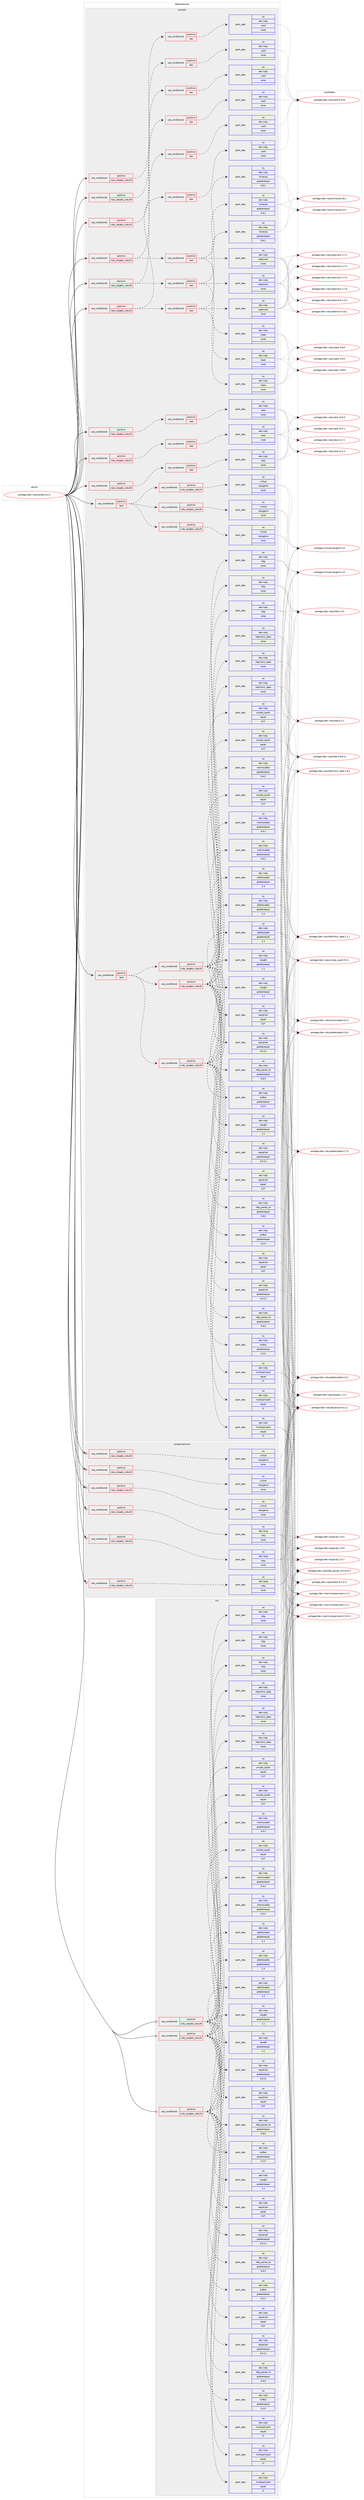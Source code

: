 digraph prolog {

# *************
# Graph options
# *************

newrank=true;
concentrate=true;
compound=true;
graph [rankdir=LR,fontname=Helvetica,fontsize=10,ranksep=1.5];#, ranksep=2.5, nodesep=0.2];
edge  [arrowhead=vee];
node  [fontname=Helvetica,fontsize=10];

# **********
# The ebuild
# **********

subgraph cluster_leftcol {
color=gray;
rank=same;
label=<<i>ebuild</i>>;
id [label="portage://dev-ruby/twitter-6.2.0", color=red, width=4, href="../dev-ruby/twitter-6.2.0.svg"];
}

# ****************
# The dependencies
# ****************

subgraph cluster_midcol {
color=gray;
label=<<i>dependencies</i>>;
subgraph cluster_compile {
fillcolor="#eeeeee";
style=filled;
label=<<i>compile</i>>;
subgraph cond68778 {
dependency254286 [label=<<TABLE BORDER="0" CELLBORDER="1" CELLSPACING="0" CELLPADDING="4"><TR><TD ROWSPAN="3" CELLPADDING="10">use_conditional</TD></TR><TR><TD>positive</TD></TR><TR><TD>ruby_targets_ruby24</TD></TR></TABLE>>, shape=none, color=red];
subgraph cond68779 {
dependency254287 [label=<<TABLE BORDER="0" CELLBORDER="1" CELLSPACING="0" CELLPADDING="4"><TR><TD ROWSPAN="3" CELLPADDING="10">use_conditional</TD></TR><TR><TD>positive</TD></TR><TR><TD>doc</TD></TR></TABLE>>, shape=none, color=red];
subgraph pack181947 {
dependency254288 [label=<<TABLE BORDER="0" CELLBORDER="1" CELLSPACING="0" CELLPADDING="4" WIDTH="220"><TR><TD ROWSPAN="6" CELLPADDING="30">pack_dep</TD></TR><TR><TD WIDTH="110">no</TD></TR><TR><TD>dev-ruby</TD></TR><TR><TD>yard</TD></TR><TR><TD>none</TD></TR><TR><TD></TD></TR></TABLE>>, shape=none, color=blue];
}
dependency254287:e -> dependency254288:w [weight=20,style="dashed",arrowhead="vee"];
}
dependency254286:e -> dependency254287:w [weight=20,style="dashed",arrowhead="vee"];
}
id:e -> dependency254286:w [weight=20,style="solid",arrowhead="vee"];
subgraph cond68780 {
dependency254289 [label=<<TABLE BORDER="0" CELLBORDER="1" CELLSPACING="0" CELLPADDING="4"><TR><TD ROWSPAN="3" CELLPADDING="10">use_conditional</TD></TR><TR><TD>positive</TD></TR><TR><TD>ruby_targets_ruby24</TD></TR></TABLE>>, shape=none, color=red];
subgraph cond68781 {
dependency254290 [label=<<TABLE BORDER="0" CELLBORDER="1" CELLSPACING="0" CELLPADDING="4"><TR><TD ROWSPAN="3" CELLPADDING="10">use_conditional</TD></TR><TR><TD>positive</TD></TR><TR><TD>test</TD></TR></TABLE>>, shape=none, color=red];
subgraph pack181948 {
dependency254291 [label=<<TABLE BORDER="0" CELLBORDER="1" CELLSPACING="0" CELLPADDING="4" WIDTH="220"><TR><TD ROWSPAN="6" CELLPADDING="30">pack_dep</TD></TR><TR><TD WIDTH="110">no</TD></TR><TR><TD>dev-ruby</TD></TR><TR><TD>rake</TD></TR><TR><TD>none</TD></TR><TR><TD></TD></TR></TABLE>>, shape=none, color=blue];
}
dependency254290:e -> dependency254291:w [weight=20,style="dashed",arrowhead="vee"];
}
dependency254289:e -> dependency254290:w [weight=20,style="dashed",arrowhead="vee"];
}
id:e -> dependency254289:w [weight=20,style="solid",arrowhead="vee"];
subgraph cond68782 {
dependency254292 [label=<<TABLE BORDER="0" CELLBORDER="1" CELLSPACING="0" CELLPADDING="4"><TR><TD ROWSPAN="3" CELLPADDING="10">use_conditional</TD></TR><TR><TD>positive</TD></TR><TR><TD>ruby_targets_ruby24</TD></TR></TABLE>>, shape=none, color=red];
subgraph cond68783 {
dependency254293 [label=<<TABLE BORDER="0" CELLBORDER="1" CELLSPACING="0" CELLPADDING="4"><TR><TD ROWSPAN="3" CELLPADDING="10">use_conditional</TD></TR><TR><TD>positive</TD></TR><TR><TD>test</TD></TR></TABLE>>, shape=none, color=red];
subgraph pack181949 {
dependency254294 [label=<<TABLE BORDER="0" CELLBORDER="1" CELLSPACING="0" CELLPADDING="4" WIDTH="220"><TR><TD ROWSPAN="6" CELLPADDING="30">pack_dep</TD></TR><TR><TD WIDTH="110">no</TD></TR><TR><TD>dev-ruby</TD></TR><TR><TD>rspec</TD></TR><TR><TD>none</TD></TR><TR><TD></TD></TR></TABLE>>, shape=none, color=blue];
}
dependency254293:e -> dependency254294:w [weight=20,style="dashed",arrowhead="vee"];
subgraph pack181950 {
dependency254295 [label=<<TABLE BORDER="0" CELLBORDER="1" CELLSPACING="0" CELLPADDING="4" WIDTH="220"><TR><TD ROWSPAN="6" CELLPADDING="30">pack_dep</TD></TR><TR><TD WIDTH="110">no</TD></TR><TR><TD>dev-ruby</TD></TR><TR><TD>webmock</TD></TR><TR><TD>none</TD></TR><TR><TD></TD></TR></TABLE>>, shape=none, color=blue];
}
dependency254293:e -> dependency254295:w [weight=20,style="dashed",arrowhead="vee"];
subgraph pack181951 {
dependency254296 [label=<<TABLE BORDER="0" CELLBORDER="1" CELLSPACING="0" CELLPADDING="4" WIDTH="220"><TR><TD ROWSPAN="6" CELLPADDING="30">pack_dep</TD></TR><TR><TD WIDTH="110">no</TD></TR><TR><TD>dev-ruby</TD></TR><TR><TD>timecop</TD></TR><TR><TD>greaterequal</TD></TR><TR><TD>0.6.1</TD></TR></TABLE>>, shape=none, color=blue];
}
dependency254293:e -> dependency254296:w [weight=20,style="dashed",arrowhead="vee"];
}
dependency254292:e -> dependency254293:w [weight=20,style="dashed",arrowhead="vee"];
subgraph cond68784 {
dependency254297 [label=<<TABLE BORDER="0" CELLBORDER="1" CELLSPACING="0" CELLPADDING="4"><TR><TD ROWSPAN="3" CELLPADDING="10">use_conditional</TD></TR><TR><TD>positive</TD></TR><TR><TD>doc</TD></TR></TABLE>>, shape=none, color=red];
subgraph pack181952 {
dependency254298 [label=<<TABLE BORDER="0" CELLBORDER="1" CELLSPACING="0" CELLPADDING="4" WIDTH="220"><TR><TD ROWSPAN="6" CELLPADDING="30">pack_dep</TD></TR><TR><TD WIDTH="110">no</TD></TR><TR><TD>dev-ruby</TD></TR><TR><TD>yard</TD></TR><TR><TD>none</TD></TR><TR><TD></TD></TR></TABLE>>, shape=none, color=blue];
}
dependency254297:e -> dependency254298:w [weight=20,style="dashed",arrowhead="vee"];
}
dependency254292:e -> dependency254297:w [weight=20,style="dashed",arrowhead="vee"];
}
id:e -> dependency254292:w [weight=20,style="solid",arrowhead="vee"];
subgraph cond68785 {
dependency254299 [label=<<TABLE BORDER="0" CELLBORDER="1" CELLSPACING="0" CELLPADDING="4"><TR><TD ROWSPAN="3" CELLPADDING="10">use_conditional</TD></TR><TR><TD>positive</TD></TR><TR><TD>ruby_targets_ruby25</TD></TR></TABLE>>, shape=none, color=red];
subgraph cond68786 {
dependency254300 [label=<<TABLE BORDER="0" CELLBORDER="1" CELLSPACING="0" CELLPADDING="4"><TR><TD ROWSPAN="3" CELLPADDING="10">use_conditional</TD></TR><TR><TD>positive</TD></TR><TR><TD>doc</TD></TR></TABLE>>, shape=none, color=red];
subgraph pack181953 {
dependency254301 [label=<<TABLE BORDER="0" CELLBORDER="1" CELLSPACING="0" CELLPADDING="4" WIDTH="220"><TR><TD ROWSPAN="6" CELLPADDING="30">pack_dep</TD></TR><TR><TD WIDTH="110">no</TD></TR><TR><TD>dev-ruby</TD></TR><TR><TD>yard</TD></TR><TR><TD>none</TD></TR><TR><TD></TD></TR></TABLE>>, shape=none, color=blue];
}
dependency254300:e -> dependency254301:w [weight=20,style="dashed",arrowhead="vee"];
}
dependency254299:e -> dependency254300:w [weight=20,style="dashed",arrowhead="vee"];
}
id:e -> dependency254299:w [weight=20,style="solid",arrowhead="vee"];
subgraph cond68787 {
dependency254302 [label=<<TABLE BORDER="0" CELLBORDER="1" CELLSPACING="0" CELLPADDING="4"><TR><TD ROWSPAN="3" CELLPADDING="10">use_conditional</TD></TR><TR><TD>positive</TD></TR><TR><TD>ruby_targets_ruby25</TD></TR></TABLE>>, shape=none, color=red];
subgraph cond68788 {
dependency254303 [label=<<TABLE BORDER="0" CELLBORDER="1" CELLSPACING="0" CELLPADDING="4"><TR><TD ROWSPAN="3" CELLPADDING="10">use_conditional</TD></TR><TR><TD>positive</TD></TR><TR><TD>test</TD></TR></TABLE>>, shape=none, color=red];
subgraph pack181954 {
dependency254304 [label=<<TABLE BORDER="0" CELLBORDER="1" CELLSPACING="0" CELLPADDING="4" WIDTH="220"><TR><TD ROWSPAN="6" CELLPADDING="30">pack_dep</TD></TR><TR><TD WIDTH="110">no</TD></TR><TR><TD>dev-ruby</TD></TR><TR><TD>rake</TD></TR><TR><TD>none</TD></TR><TR><TD></TD></TR></TABLE>>, shape=none, color=blue];
}
dependency254303:e -> dependency254304:w [weight=20,style="dashed",arrowhead="vee"];
}
dependency254302:e -> dependency254303:w [weight=20,style="dashed",arrowhead="vee"];
}
id:e -> dependency254302:w [weight=20,style="solid",arrowhead="vee"];
subgraph cond68789 {
dependency254305 [label=<<TABLE BORDER="0" CELLBORDER="1" CELLSPACING="0" CELLPADDING="4"><TR><TD ROWSPAN="3" CELLPADDING="10">use_conditional</TD></TR><TR><TD>positive</TD></TR><TR><TD>ruby_targets_ruby25</TD></TR></TABLE>>, shape=none, color=red];
subgraph cond68790 {
dependency254306 [label=<<TABLE BORDER="0" CELLBORDER="1" CELLSPACING="0" CELLPADDING="4"><TR><TD ROWSPAN="3" CELLPADDING="10">use_conditional</TD></TR><TR><TD>positive</TD></TR><TR><TD>test</TD></TR></TABLE>>, shape=none, color=red];
subgraph pack181955 {
dependency254307 [label=<<TABLE BORDER="0" CELLBORDER="1" CELLSPACING="0" CELLPADDING="4" WIDTH="220"><TR><TD ROWSPAN="6" CELLPADDING="30">pack_dep</TD></TR><TR><TD WIDTH="110">no</TD></TR><TR><TD>dev-ruby</TD></TR><TR><TD>rspec</TD></TR><TR><TD>none</TD></TR><TR><TD></TD></TR></TABLE>>, shape=none, color=blue];
}
dependency254306:e -> dependency254307:w [weight=20,style="dashed",arrowhead="vee"];
subgraph pack181956 {
dependency254308 [label=<<TABLE BORDER="0" CELLBORDER="1" CELLSPACING="0" CELLPADDING="4" WIDTH="220"><TR><TD ROWSPAN="6" CELLPADDING="30">pack_dep</TD></TR><TR><TD WIDTH="110">no</TD></TR><TR><TD>dev-ruby</TD></TR><TR><TD>webmock</TD></TR><TR><TD>none</TD></TR><TR><TD></TD></TR></TABLE>>, shape=none, color=blue];
}
dependency254306:e -> dependency254308:w [weight=20,style="dashed",arrowhead="vee"];
subgraph pack181957 {
dependency254309 [label=<<TABLE BORDER="0" CELLBORDER="1" CELLSPACING="0" CELLPADDING="4" WIDTH="220"><TR><TD ROWSPAN="6" CELLPADDING="30">pack_dep</TD></TR><TR><TD WIDTH="110">no</TD></TR><TR><TD>dev-ruby</TD></TR><TR><TD>timecop</TD></TR><TR><TD>greaterequal</TD></TR><TR><TD>0.6.1</TD></TR></TABLE>>, shape=none, color=blue];
}
dependency254306:e -> dependency254309:w [weight=20,style="dashed",arrowhead="vee"];
}
dependency254305:e -> dependency254306:w [weight=20,style="dashed",arrowhead="vee"];
subgraph cond68791 {
dependency254310 [label=<<TABLE BORDER="0" CELLBORDER="1" CELLSPACING="0" CELLPADDING="4"><TR><TD ROWSPAN="3" CELLPADDING="10">use_conditional</TD></TR><TR><TD>positive</TD></TR><TR><TD>doc</TD></TR></TABLE>>, shape=none, color=red];
subgraph pack181958 {
dependency254311 [label=<<TABLE BORDER="0" CELLBORDER="1" CELLSPACING="0" CELLPADDING="4" WIDTH="220"><TR><TD ROWSPAN="6" CELLPADDING="30">pack_dep</TD></TR><TR><TD WIDTH="110">no</TD></TR><TR><TD>dev-ruby</TD></TR><TR><TD>yard</TD></TR><TR><TD>none</TD></TR><TR><TD></TD></TR></TABLE>>, shape=none, color=blue];
}
dependency254310:e -> dependency254311:w [weight=20,style="dashed",arrowhead="vee"];
}
dependency254305:e -> dependency254310:w [weight=20,style="dashed",arrowhead="vee"];
}
id:e -> dependency254305:w [weight=20,style="solid",arrowhead="vee"];
subgraph cond68792 {
dependency254312 [label=<<TABLE BORDER="0" CELLBORDER="1" CELLSPACING="0" CELLPADDING="4"><TR><TD ROWSPAN="3" CELLPADDING="10">use_conditional</TD></TR><TR><TD>positive</TD></TR><TR><TD>ruby_targets_ruby26</TD></TR></TABLE>>, shape=none, color=red];
subgraph cond68793 {
dependency254313 [label=<<TABLE BORDER="0" CELLBORDER="1" CELLSPACING="0" CELLPADDING="4"><TR><TD ROWSPAN="3" CELLPADDING="10">use_conditional</TD></TR><TR><TD>positive</TD></TR><TR><TD>doc</TD></TR></TABLE>>, shape=none, color=red];
subgraph pack181959 {
dependency254314 [label=<<TABLE BORDER="0" CELLBORDER="1" CELLSPACING="0" CELLPADDING="4" WIDTH="220"><TR><TD ROWSPAN="6" CELLPADDING="30">pack_dep</TD></TR><TR><TD WIDTH="110">no</TD></TR><TR><TD>dev-ruby</TD></TR><TR><TD>yard</TD></TR><TR><TD>none</TD></TR><TR><TD></TD></TR></TABLE>>, shape=none, color=blue];
}
dependency254313:e -> dependency254314:w [weight=20,style="dashed",arrowhead="vee"];
}
dependency254312:e -> dependency254313:w [weight=20,style="dashed",arrowhead="vee"];
}
id:e -> dependency254312:w [weight=20,style="solid",arrowhead="vee"];
subgraph cond68794 {
dependency254315 [label=<<TABLE BORDER="0" CELLBORDER="1" CELLSPACING="0" CELLPADDING="4"><TR><TD ROWSPAN="3" CELLPADDING="10">use_conditional</TD></TR><TR><TD>positive</TD></TR><TR><TD>ruby_targets_ruby26</TD></TR></TABLE>>, shape=none, color=red];
subgraph cond68795 {
dependency254316 [label=<<TABLE BORDER="0" CELLBORDER="1" CELLSPACING="0" CELLPADDING="4"><TR><TD ROWSPAN="3" CELLPADDING="10">use_conditional</TD></TR><TR><TD>positive</TD></TR><TR><TD>test</TD></TR></TABLE>>, shape=none, color=red];
subgraph pack181960 {
dependency254317 [label=<<TABLE BORDER="0" CELLBORDER="1" CELLSPACING="0" CELLPADDING="4" WIDTH="220"><TR><TD ROWSPAN="6" CELLPADDING="30">pack_dep</TD></TR><TR><TD WIDTH="110">no</TD></TR><TR><TD>dev-ruby</TD></TR><TR><TD>rake</TD></TR><TR><TD>none</TD></TR><TR><TD></TD></TR></TABLE>>, shape=none, color=blue];
}
dependency254316:e -> dependency254317:w [weight=20,style="dashed",arrowhead="vee"];
}
dependency254315:e -> dependency254316:w [weight=20,style="dashed",arrowhead="vee"];
}
id:e -> dependency254315:w [weight=20,style="solid",arrowhead="vee"];
subgraph cond68796 {
dependency254318 [label=<<TABLE BORDER="0" CELLBORDER="1" CELLSPACING="0" CELLPADDING="4"><TR><TD ROWSPAN="3" CELLPADDING="10">use_conditional</TD></TR><TR><TD>positive</TD></TR><TR><TD>ruby_targets_ruby26</TD></TR></TABLE>>, shape=none, color=red];
subgraph cond68797 {
dependency254319 [label=<<TABLE BORDER="0" CELLBORDER="1" CELLSPACING="0" CELLPADDING="4"><TR><TD ROWSPAN="3" CELLPADDING="10">use_conditional</TD></TR><TR><TD>positive</TD></TR><TR><TD>test</TD></TR></TABLE>>, shape=none, color=red];
subgraph pack181961 {
dependency254320 [label=<<TABLE BORDER="0" CELLBORDER="1" CELLSPACING="0" CELLPADDING="4" WIDTH="220"><TR><TD ROWSPAN="6" CELLPADDING="30">pack_dep</TD></TR><TR><TD WIDTH="110">no</TD></TR><TR><TD>dev-ruby</TD></TR><TR><TD>rspec</TD></TR><TR><TD>none</TD></TR><TR><TD></TD></TR></TABLE>>, shape=none, color=blue];
}
dependency254319:e -> dependency254320:w [weight=20,style="dashed",arrowhead="vee"];
subgraph pack181962 {
dependency254321 [label=<<TABLE BORDER="0" CELLBORDER="1" CELLSPACING="0" CELLPADDING="4" WIDTH="220"><TR><TD ROWSPAN="6" CELLPADDING="30">pack_dep</TD></TR><TR><TD WIDTH="110">no</TD></TR><TR><TD>dev-ruby</TD></TR><TR><TD>webmock</TD></TR><TR><TD>none</TD></TR><TR><TD></TD></TR></TABLE>>, shape=none, color=blue];
}
dependency254319:e -> dependency254321:w [weight=20,style="dashed",arrowhead="vee"];
subgraph pack181963 {
dependency254322 [label=<<TABLE BORDER="0" CELLBORDER="1" CELLSPACING="0" CELLPADDING="4" WIDTH="220"><TR><TD ROWSPAN="6" CELLPADDING="30">pack_dep</TD></TR><TR><TD WIDTH="110">no</TD></TR><TR><TD>dev-ruby</TD></TR><TR><TD>timecop</TD></TR><TR><TD>greaterequal</TD></TR><TR><TD>0.6.1</TD></TR></TABLE>>, shape=none, color=blue];
}
dependency254319:e -> dependency254322:w [weight=20,style="dashed",arrowhead="vee"];
}
dependency254318:e -> dependency254319:w [weight=20,style="dashed",arrowhead="vee"];
subgraph cond68798 {
dependency254323 [label=<<TABLE BORDER="0" CELLBORDER="1" CELLSPACING="0" CELLPADDING="4"><TR><TD ROWSPAN="3" CELLPADDING="10">use_conditional</TD></TR><TR><TD>positive</TD></TR><TR><TD>doc</TD></TR></TABLE>>, shape=none, color=red];
subgraph pack181964 {
dependency254324 [label=<<TABLE BORDER="0" CELLBORDER="1" CELLSPACING="0" CELLPADDING="4" WIDTH="220"><TR><TD ROWSPAN="6" CELLPADDING="30">pack_dep</TD></TR><TR><TD WIDTH="110">no</TD></TR><TR><TD>dev-ruby</TD></TR><TR><TD>yard</TD></TR><TR><TD>none</TD></TR><TR><TD></TD></TR></TABLE>>, shape=none, color=blue];
}
dependency254323:e -> dependency254324:w [weight=20,style="dashed",arrowhead="vee"];
}
dependency254318:e -> dependency254323:w [weight=20,style="dashed",arrowhead="vee"];
}
id:e -> dependency254318:w [weight=20,style="solid",arrowhead="vee"];
subgraph cond68799 {
dependency254325 [label=<<TABLE BORDER="0" CELLBORDER="1" CELLSPACING="0" CELLPADDING="4"><TR><TD ROWSPAN="3" CELLPADDING="10">use_conditional</TD></TR><TR><TD>positive</TD></TR><TR><TD>test</TD></TR></TABLE>>, shape=none, color=red];
subgraph cond68800 {
dependency254326 [label=<<TABLE BORDER="0" CELLBORDER="1" CELLSPACING="0" CELLPADDING="4"><TR><TD ROWSPAN="3" CELLPADDING="10">use_conditional</TD></TR><TR><TD>positive</TD></TR><TR><TD>ruby_targets_ruby24</TD></TR></TABLE>>, shape=none, color=red];
subgraph pack181965 {
dependency254327 [label=<<TABLE BORDER="0" CELLBORDER="1" CELLSPACING="0" CELLPADDING="4" WIDTH="220"><TR><TD ROWSPAN="6" CELLPADDING="30">pack_dep</TD></TR><TR><TD WIDTH="110">no</TD></TR><TR><TD>dev-ruby</TD></TR><TR><TD>addressable</TD></TR><TR><TD>greaterequal</TD></TR><TR><TD>2.3</TD></TR></TABLE>>, shape=none, color=blue];
}
dependency254326:e -> dependency254327:w [weight=20,style="dashed",arrowhead="vee"];
subgraph pack181966 {
dependency254328 [label=<<TABLE BORDER="0" CELLBORDER="1" CELLSPACING="0" CELLPADDING="4" WIDTH="220"><TR><TD ROWSPAN="6" CELLPADDING="30">pack_dep</TD></TR><TR><TD WIDTH="110">no</TD></TR><TR><TD>dev-ruby</TD></TR><TR><TD>buftok</TD></TR><TR><TD>greaterequal</TD></TR><TR><TD>0.2.0</TD></TR></TABLE>>, shape=none, color=blue];
}
dependency254326:e -> dependency254328:w [weight=20,style="dashed",arrowhead="vee"];
subgraph pack181967 {
dependency254329 [label=<<TABLE BORDER="0" CELLBORDER="1" CELLSPACING="0" CELLPADDING="4" WIDTH="220"><TR><TD ROWSPAN="6" CELLPADDING="30">pack_dep</TD></TR><TR><TD WIDTH="110">no</TD></TR><TR><TD>dev-ruby</TD></TR><TR><TD>equalizer</TD></TR><TR><TD>greaterequal</TD></TR><TR><TD>0.0.11</TD></TR></TABLE>>, shape=none, color=blue];
}
dependency254326:e -> dependency254329:w [weight=20,style="dashed",arrowhead="vee"];
subgraph pack181968 {
dependency254330 [label=<<TABLE BORDER="0" CELLBORDER="1" CELLSPACING="0" CELLPADDING="4" WIDTH="220"><TR><TD ROWSPAN="6" CELLPADDING="30">pack_dep</TD></TR><TR><TD WIDTH="110">no</TD></TR><TR><TD>dev-ruby</TD></TR><TR><TD>equalizer</TD></TR><TR><TD>equal</TD></TR><TR><TD>0.0*</TD></TR></TABLE>>, shape=none, color=blue];
}
dependency254326:e -> dependency254330:w [weight=20,style="dashed",arrowhead="vee"];
subgraph pack181969 {
dependency254331 [label=<<TABLE BORDER="0" CELLBORDER="1" CELLSPACING="0" CELLPADDING="4" WIDTH="220"><TR><TD ROWSPAN="6" CELLPADDING="30">pack_dep</TD></TR><TR><TD WIDTH="110">no</TD></TR><TR><TD>dev-ruby</TD></TR><TR><TD>http</TD></TR><TR><TD>none</TD></TR><TR><TD></TD></TR></TABLE>>, shape=none, color=blue];
}
dependency254326:e -> dependency254331:w [weight=20,style="dashed",arrowhead="vee"];
subgraph pack181970 {
dependency254332 [label=<<TABLE BORDER="0" CELLBORDER="1" CELLSPACING="0" CELLPADDING="4" WIDTH="220"><TR><TD ROWSPAN="6" CELLPADDING="30">pack_dep</TD></TR><TR><TD WIDTH="110">no</TD></TR><TR><TD>dev-ruby</TD></TR><TR><TD>http-form_data</TD></TR><TR><TD>none</TD></TR><TR><TD></TD></TR></TABLE>>, shape=none, color=blue];
}
dependency254326:e -> dependency254332:w [weight=20,style="dashed",arrowhead="vee"];
subgraph pack181971 {
dependency254333 [label=<<TABLE BORDER="0" CELLBORDER="1" CELLSPACING="0" CELLPADDING="4" WIDTH="220"><TR><TD ROWSPAN="6" CELLPADDING="30">pack_dep</TD></TR><TR><TD WIDTH="110">no</TD></TR><TR><TD>dev-ruby</TD></TR><TR><TD>http_parser_rb</TD></TR><TR><TD>greaterequal</TD></TR><TR><TD>0.6.0</TD></TR></TABLE>>, shape=none, color=blue];
}
dependency254326:e -> dependency254333:w [weight=20,style="dashed",arrowhead="vee"];
subgraph pack181972 {
dependency254334 [label=<<TABLE BORDER="0" CELLBORDER="1" CELLSPACING="0" CELLPADDING="4" WIDTH="220"><TR><TD ROWSPAN="6" CELLPADDING="30">pack_dep</TD></TR><TR><TD WIDTH="110">no</TD></TR><TR><TD>dev-ruby</TD></TR><TR><TD>memoizable</TD></TR><TR><TD>greaterequal</TD></TR><TR><TD>0.4.2</TD></TR></TABLE>>, shape=none, color=blue];
}
dependency254326:e -> dependency254334:w [weight=20,style="dashed",arrowhead="vee"];
subgraph pack181973 {
dependency254335 [label=<<TABLE BORDER="0" CELLBORDER="1" CELLSPACING="0" CELLPADDING="4" WIDTH="220"><TR><TD ROWSPAN="6" CELLPADDING="30">pack_dep</TD></TR><TR><TD WIDTH="110">no</TD></TR><TR><TD>dev-ruby</TD></TR><TR><TD>multipart-post</TD></TR><TR><TD>equal</TD></TR><TR><TD>2*</TD></TR></TABLE>>, shape=none, color=blue];
}
dependency254326:e -> dependency254335:w [weight=20,style="dashed",arrowhead="vee"];
subgraph pack181974 {
dependency254336 [label=<<TABLE BORDER="0" CELLBORDER="1" CELLSPACING="0" CELLPADDING="4" WIDTH="220"><TR><TD ROWSPAN="6" CELLPADDING="30">pack_dep</TD></TR><TR><TD WIDTH="110">no</TD></TR><TR><TD>dev-ruby</TD></TR><TR><TD>naught</TD></TR><TR><TD>greaterequal</TD></TR><TR><TD>1.1</TD></TR></TABLE>>, shape=none, color=blue];
}
dependency254326:e -> dependency254336:w [weight=20,style="dashed",arrowhead="vee"];
subgraph pack181975 {
dependency254337 [label=<<TABLE BORDER="0" CELLBORDER="1" CELLSPACING="0" CELLPADDING="4" WIDTH="220"><TR><TD ROWSPAN="6" CELLPADDING="30">pack_dep</TD></TR><TR><TD WIDTH="110">no</TD></TR><TR><TD>dev-ruby</TD></TR><TR><TD>simple_oauth</TD></TR><TR><TD>equal</TD></TR><TR><TD>0.3*</TD></TR></TABLE>>, shape=none, color=blue];
}
dependency254326:e -> dependency254337:w [weight=20,style="dashed",arrowhead="vee"];
}
dependency254325:e -> dependency254326:w [weight=20,style="dashed",arrowhead="vee"];
subgraph cond68801 {
dependency254338 [label=<<TABLE BORDER="0" CELLBORDER="1" CELLSPACING="0" CELLPADDING="4"><TR><TD ROWSPAN="3" CELLPADDING="10">use_conditional</TD></TR><TR><TD>positive</TD></TR><TR><TD>ruby_targets_ruby25</TD></TR></TABLE>>, shape=none, color=red];
subgraph pack181976 {
dependency254339 [label=<<TABLE BORDER="0" CELLBORDER="1" CELLSPACING="0" CELLPADDING="4" WIDTH="220"><TR><TD ROWSPAN="6" CELLPADDING="30">pack_dep</TD></TR><TR><TD WIDTH="110">no</TD></TR><TR><TD>dev-ruby</TD></TR><TR><TD>addressable</TD></TR><TR><TD>greaterequal</TD></TR><TR><TD>2.3</TD></TR></TABLE>>, shape=none, color=blue];
}
dependency254338:e -> dependency254339:w [weight=20,style="dashed",arrowhead="vee"];
subgraph pack181977 {
dependency254340 [label=<<TABLE BORDER="0" CELLBORDER="1" CELLSPACING="0" CELLPADDING="4" WIDTH="220"><TR><TD ROWSPAN="6" CELLPADDING="30">pack_dep</TD></TR><TR><TD WIDTH="110">no</TD></TR><TR><TD>dev-ruby</TD></TR><TR><TD>buftok</TD></TR><TR><TD>greaterequal</TD></TR><TR><TD>0.2.0</TD></TR></TABLE>>, shape=none, color=blue];
}
dependency254338:e -> dependency254340:w [weight=20,style="dashed",arrowhead="vee"];
subgraph pack181978 {
dependency254341 [label=<<TABLE BORDER="0" CELLBORDER="1" CELLSPACING="0" CELLPADDING="4" WIDTH="220"><TR><TD ROWSPAN="6" CELLPADDING="30">pack_dep</TD></TR><TR><TD WIDTH="110">no</TD></TR><TR><TD>dev-ruby</TD></TR><TR><TD>equalizer</TD></TR><TR><TD>greaterequal</TD></TR><TR><TD>0.0.11</TD></TR></TABLE>>, shape=none, color=blue];
}
dependency254338:e -> dependency254341:w [weight=20,style="dashed",arrowhead="vee"];
subgraph pack181979 {
dependency254342 [label=<<TABLE BORDER="0" CELLBORDER="1" CELLSPACING="0" CELLPADDING="4" WIDTH="220"><TR><TD ROWSPAN="6" CELLPADDING="30">pack_dep</TD></TR><TR><TD WIDTH="110">no</TD></TR><TR><TD>dev-ruby</TD></TR><TR><TD>equalizer</TD></TR><TR><TD>equal</TD></TR><TR><TD>0.0*</TD></TR></TABLE>>, shape=none, color=blue];
}
dependency254338:e -> dependency254342:w [weight=20,style="dashed",arrowhead="vee"];
subgraph pack181980 {
dependency254343 [label=<<TABLE BORDER="0" CELLBORDER="1" CELLSPACING="0" CELLPADDING="4" WIDTH="220"><TR><TD ROWSPAN="6" CELLPADDING="30">pack_dep</TD></TR><TR><TD WIDTH="110">no</TD></TR><TR><TD>dev-ruby</TD></TR><TR><TD>http</TD></TR><TR><TD>none</TD></TR><TR><TD></TD></TR></TABLE>>, shape=none, color=blue];
}
dependency254338:e -> dependency254343:w [weight=20,style="dashed",arrowhead="vee"];
subgraph pack181981 {
dependency254344 [label=<<TABLE BORDER="0" CELLBORDER="1" CELLSPACING="0" CELLPADDING="4" WIDTH="220"><TR><TD ROWSPAN="6" CELLPADDING="30">pack_dep</TD></TR><TR><TD WIDTH="110">no</TD></TR><TR><TD>dev-ruby</TD></TR><TR><TD>http-form_data</TD></TR><TR><TD>none</TD></TR><TR><TD></TD></TR></TABLE>>, shape=none, color=blue];
}
dependency254338:e -> dependency254344:w [weight=20,style="dashed",arrowhead="vee"];
subgraph pack181982 {
dependency254345 [label=<<TABLE BORDER="0" CELLBORDER="1" CELLSPACING="0" CELLPADDING="4" WIDTH="220"><TR><TD ROWSPAN="6" CELLPADDING="30">pack_dep</TD></TR><TR><TD WIDTH="110">no</TD></TR><TR><TD>dev-ruby</TD></TR><TR><TD>http_parser_rb</TD></TR><TR><TD>greaterequal</TD></TR><TR><TD>0.6.0</TD></TR></TABLE>>, shape=none, color=blue];
}
dependency254338:e -> dependency254345:w [weight=20,style="dashed",arrowhead="vee"];
subgraph pack181983 {
dependency254346 [label=<<TABLE BORDER="0" CELLBORDER="1" CELLSPACING="0" CELLPADDING="4" WIDTH="220"><TR><TD ROWSPAN="6" CELLPADDING="30">pack_dep</TD></TR><TR><TD WIDTH="110">no</TD></TR><TR><TD>dev-ruby</TD></TR><TR><TD>memoizable</TD></TR><TR><TD>greaterequal</TD></TR><TR><TD>0.4.2</TD></TR></TABLE>>, shape=none, color=blue];
}
dependency254338:e -> dependency254346:w [weight=20,style="dashed",arrowhead="vee"];
subgraph pack181984 {
dependency254347 [label=<<TABLE BORDER="0" CELLBORDER="1" CELLSPACING="0" CELLPADDING="4" WIDTH="220"><TR><TD ROWSPAN="6" CELLPADDING="30">pack_dep</TD></TR><TR><TD WIDTH="110">no</TD></TR><TR><TD>dev-ruby</TD></TR><TR><TD>multipart-post</TD></TR><TR><TD>equal</TD></TR><TR><TD>2*</TD></TR></TABLE>>, shape=none, color=blue];
}
dependency254338:e -> dependency254347:w [weight=20,style="dashed",arrowhead="vee"];
subgraph pack181985 {
dependency254348 [label=<<TABLE BORDER="0" CELLBORDER="1" CELLSPACING="0" CELLPADDING="4" WIDTH="220"><TR><TD ROWSPAN="6" CELLPADDING="30">pack_dep</TD></TR><TR><TD WIDTH="110">no</TD></TR><TR><TD>dev-ruby</TD></TR><TR><TD>naught</TD></TR><TR><TD>greaterequal</TD></TR><TR><TD>1.1</TD></TR></TABLE>>, shape=none, color=blue];
}
dependency254338:e -> dependency254348:w [weight=20,style="dashed",arrowhead="vee"];
subgraph pack181986 {
dependency254349 [label=<<TABLE BORDER="0" CELLBORDER="1" CELLSPACING="0" CELLPADDING="4" WIDTH="220"><TR><TD ROWSPAN="6" CELLPADDING="30">pack_dep</TD></TR><TR><TD WIDTH="110">no</TD></TR><TR><TD>dev-ruby</TD></TR><TR><TD>simple_oauth</TD></TR><TR><TD>equal</TD></TR><TR><TD>0.3*</TD></TR></TABLE>>, shape=none, color=blue];
}
dependency254338:e -> dependency254349:w [weight=20,style="dashed",arrowhead="vee"];
}
dependency254325:e -> dependency254338:w [weight=20,style="dashed",arrowhead="vee"];
subgraph cond68802 {
dependency254350 [label=<<TABLE BORDER="0" CELLBORDER="1" CELLSPACING="0" CELLPADDING="4"><TR><TD ROWSPAN="3" CELLPADDING="10">use_conditional</TD></TR><TR><TD>positive</TD></TR><TR><TD>ruby_targets_ruby26</TD></TR></TABLE>>, shape=none, color=red];
subgraph pack181987 {
dependency254351 [label=<<TABLE BORDER="0" CELLBORDER="1" CELLSPACING="0" CELLPADDING="4" WIDTH="220"><TR><TD ROWSPAN="6" CELLPADDING="30">pack_dep</TD></TR><TR><TD WIDTH="110">no</TD></TR><TR><TD>dev-ruby</TD></TR><TR><TD>addressable</TD></TR><TR><TD>greaterequal</TD></TR><TR><TD>2.3</TD></TR></TABLE>>, shape=none, color=blue];
}
dependency254350:e -> dependency254351:w [weight=20,style="dashed",arrowhead="vee"];
subgraph pack181988 {
dependency254352 [label=<<TABLE BORDER="0" CELLBORDER="1" CELLSPACING="0" CELLPADDING="4" WIDTH="220"><TR><TD ROWSPAN="6" CELLPADDING="30">pack_dep</TD></TR><TR><TD WIDTH="110">no</TD></TR><TR><TD>dev-ruby</TD></TR><TR><TD>buftok</TD></TR><TR><TD>greaterequal</TD></TR><TR><TD>0.2.0</TD></TR></TABLE>>, shape=none, color=blue];
}
dependency254350:e -> dependency254352:w [weight=20,style="dashed",arrowhead="vee"];
subgraph pack181989 {
dependency254353 [label=<<TABLE BORDER="0" CELLBORDER="1" CELLSPACING="0" CELLPADDING="4" WIDTH="220"><TR><TD ROWSPAN="6" CELLPADDING="30">pack_dep</TD></TR><TR><TD WIDTH="110">no</TD></TR><TR><TD>dev-ruby</TD></TR><TR><TD>equalizer</TD></TR><TR><TD>greaterequal</TD></TR><TR><TD>0.0.11</TD></TR></TABLE>>, shape=none, color=blue];
}
dependency254350:e -> dependency254353:w [weight=20,style="dashed",arrowhead="vee"];
subgraph pack181990 {
dependency254354 [label=<<TABLE BORDER="0" CELLBORDER="1" CELLSPACING="0" CELLPADDING="4" WIDTH="220"><TR><TD ROWSPAN="6" CELLPADDING="30">pack_dep</TD></TR><TR><TD WIDTH="110">no</TD></TR><TR><TD>dev-ruby</TD></TR><TR><TD>equalizer</TD></TR><TR><TD>equal</TD></TR><TR><TD>0.0*</TD></TR></TABLE>>, shape=none, color=blue];
}
dependency254350:e -> dependency254354:w [weight=20,style="dashed",arrowhead="vee"];
subgraph pack181991 {
dependency254355 [label=<<TABLE BORDER="0" CELLBORDER="1" CELLSPACING="0" CELLPADDING="4" WIDTH="220"><TR><TD ROWSPAN="6" CELLPADDING="30">pack_dep</TD></TR><TR><TD WIDTH="110">no</TD></TR><TR><TD>dev-ruby</TD></TR><TR><TD>http</TD></TR><TR><TD>none</TD></TR><TR><TD></TD></TR></TABLE>>, shape=none, color=blue];
}
dependency254350:e -> dependency254355:w [weight=20,style="dashed",arrowhead="vee"];
subgraph pack181992 {
dependency254356 [label=<<TABLE BORDER="0" CELLBORDER="1" CELLSPACING="0" CELLPADDING="4" WIDTH="220"><TR><TD ROWSPAN="6" CELLPADDING="30">pack_dep</TD></TR><TR><TD WIDTH="110">no</TD></TR><TR><TD>dev-ruby</TD></TR><TR><TD>http-form_data</TD></TR><TR><TD>none</TD></TR><TR><TD></TD></TR></TABLE>>, shape=none, color=blue];
}
dependency254350:e -> dependency254356:w [weight=20,style="dashed",arrowhead="vee"];
subgraph pack181993 {
dependency254357 [label=<<TABLE BORDER="0" CELLBORDER="1" CELLSPACING="0" CELLPADDING="4" WIDTH="220"><TR><TD ROWSPAN="6" CELLPADDING="30">pack_dep</TD></TR><TR><TD WIDTH="110">no</TD></TR><TR><TD>dev-ruby</TD></TR><TR><TD>http_parser_rb</TD></TR><TR><TD>greaterequal</TD></TR><TR><TD>0.6.0</TD></TR></TABLE>>, shape=none, color=blue];
}
dependency254350:e -> dependency254357:w [weight=20,style="dashed",arrowhead="vee"];
subgraph pack181994 {
dependency254358 [label=<<TABLE BORDER="0" CELLBORDER="1" CELLSPACING="0" CELLPADDING="4" WIDTH="220"><TR><TD ROWSPAN="6" CELLPADDING="30">pack_dep</TD></TR><TR><TD WIDTH="110">no</TD></TR><TR><TD>dev-ruby</TD></TR><TR><TD>memoizable</TD></TR><TR><TD>greaterequal</TD></TR><TR><TD>0.4.2</TD></TR></TABLE>>, shape=none, color=blue];
}
dependency254350:e -> dependency254358:w [weight=20,style="dashed",arrowhead="vee"];
subgraph pack181995 {
dependency254359 [label=<<TABLE BORDER="0" CELLBORDER="1" CELLSPACING="0" CELLPADDING="4" WIDTH="220"><TR><TD ROWSPAN="6" CELLPADDING="30">pack_dep</TD></TR><TR><TD WIDTH="110">no</TD></TR><TR><TD>dev-ruby</TD></TR><TR><TD>multipart-post</TD></TR><TR><TD>equal</TD></TR><TR><TD>2*</TD></TR></TABLE>>, shape=none, color=blue];
}
dependency254350:e -> dependency254359:w [weight=20,style="dashed",arrowhead="vee"];
subgraph pack181996 {
dependency254360 [label=<<TABLE BORDER="0" CELLBORDER="1" CELLSPACING="0" CELLPADDING="4" WIDTH="220"><TR><TD ROWSPAN="6" CELLPADDING="30">pack_dep</TD></TR><TR><TD WIDTH="110">no</TD></TR><TR><TD>dev-ruby</TD></TR><TR><TD>naught</TD></TR><TR><TD>greaterequal</TD></TR><TR><TD>1.1</TD></TR></TABLE>>, shape=none, color=blue];
}
dependency254350:e -> dependency254360:w [weight=20,style="dashed",arrowhead="vee"];
subgraph pack181997 {
dependency254361 [label=<<TABLE BORDER="0" CELLBORDER="1" CELLSPACING="0" CELLPADDING="4" WIDTH="220"><TR><TD ROWSPAN="6" CELLPADDING="30">pack_dep</TD></TR><TR><TD WIDTH="110">no</TD></TR><TR><TD>dev-ruby</TD></TR><TR><TD>simple_oauth</TD></TR><TR><TD>equal</TD></TR><TR><TD>0.3*</TD></TR></TABLE>>, shape=none, color=blue];
}
dependency254350:e -> dependency254361:w [weight=20,style="dashed",arrowhead="vee"];
}
dependency254325:e -> dependency254350:w [weight=20,style="dashed",arrowhead="vee"];
}
id:e -> dependency254325:w [weight=20,style="solid",arrowhead="vee"];
subgraph cond68803 {
dependency254362 [label=<<TABLE BORDER="0" CELLBORDER="1" CELLSPACING="0" CELLPADDING="4"><TR><TD ROWSPAN="3" CELLPADDING="10">use_conditional</TD></TR><TR><TD>positive</TD></TR><TR><TD>test</TD></TR></TABLE>>, shape=none, color=red];
subgraph cond68804 {
dependency254363 [label=<<TABLE BORDER="0" CELLBORDER="1" CELLSPACING="0" CELLPADDING="4"><TR><TD ROWSPAN="3" CELLPADDING="10">use_conditional</TD></TR><TR><TD>positive</TD></TR><TR><TD>ruby_targets_ruby24</TD></TR></TABLE>>, shape=none, color=red];
subgraph pack181998 {
dependency254364 [label=<<TABLE BORDER="0" CELLBORDER="1" CELLSPACING="0" CELLPADDING="4" WIDTH="220"><TR><TD ROWSPAN="6" CELLPADDING="30">pack_dep</TD></TR><TR><TD WIDTH="110">no</TD></TR><TR><TD>virtual</TD></TR><TR><TD>rubygems</TD></TR><TR><TD>none</TD></TR><TR><TD></TD></TR></TABLE>>, shape=none, color=blue];
}
dependency254363:e -> dependency254364:w [weight=20,style="dashed",arrowhead="vee"];
}
dependency254362:e -> dependency254363:w [weight=20,style="dashed",arrowhead="vee"];
subgraph cond68805 {
dependency254365 [label=<<TABLE BORDER="0" CELLBORDER="1" CELLSPACING="0" CELLPADDING="4"><TR><TD ROWSPAN="3" CELLPADDING="10">use_conditional</TD></TR><TR><TD>positive</TD></TR><TR><TD>ruby_targets_ruby25</TD></TR></TABLE>>, shape=none, color=red];
subgraph pack181999 {
dependency254366 [label=<<TABLE BORDER="0" CELLBORDER="1" CELLSPACING="0" CELLPADDING="4" WIDTH="220"><TR><TD ROWSPAN="6" CELLPADDING="30">pack_dep</TD></TR><TR><TD WIDTH="110">no</TD></TR><TR><TD>virtual</TD></TR><TR><TD>rubygems</TD></TR><TR><TD>none</TD></TR><TR><TD></TD></TR></TABLE>>, shape=none, color=blue];
}
dependency254365:e -> dependency254366:w [weight=20,style="dashed",arrowhead="vee"];
}
dependency254362:e -> dependency254365:w [weight=20,style="dashed",arrowhead="vee"];
subgraph cond68806 {
dependency254367 [label=<<TABLE BORDER="0" CELLBORDER="1" CELLSPACING="0" CELLPADDING="4"><TR><TD ROWSPAN="3" CELLPADDING="10">use_conditional</TD></TR><TR><TD>positive</TD></TR><TR><TD>ruby_targets_ruby26</TD></TR></TABLE>>, shape=none, color=red];
subgraph pack182000 {
dependency254368 [label=<<TABLE BORDER="0" CELLBORDER="1" CELLSPACING="0" CELLPADDING="4" WIDTH="220"><TR><TD ROWSPAN="6" CELLPADDING="30">pack_dep</TD></TR><TR><TD WIDTH="110">no</TD></TR><TR><TD>virtual</TD></TR><TR><TD>rubygems</TD></TR><TR><TD>none</TD></TR><TR><TD></TD></TR></TABLE>>, shape=none, color=blue];
}
dependency254367:e -> dependency254368:w [weight=20,style="dashed",arrowhead="vee"];
}
dependency254362:e -> dependency254367:w [weight=20,style="dashed",arrowhead="vee"];
}
id:e -> dependency254362:w [weight=20,style="solid",arrowhead="vee"];
}
subgraph cluster_compileandrun {
fillcolor="#eeeeee";
style=filled;
label=<<i>compile and run</i>>;
subgraph cond68807 {
dependency254369 [label=<<TABLE BORDER="0" CELLBORDER="1" CELLSPACING="0" CELLPADDING="4"><TR><TD ROWSPAN="3" CELLPADDING="10">use_conditional</TD></TR><TR><TD>positive</TD></TR><TR><TD>ruby_targets_ruby24</TD></TR></TABLE>>, shape=none, color=red];
subgraph pack182001 {
dependency254370 [label=<<TABLE BORDER="0" CELLBORDER="1" CELLSPACING="0" CELLPADDING="4" WIDTH="220"><TR><TD ROWSPAN="6" CELLPADDING="30">pack_dep</TD></TR><TR><TD WIDTH="110">no</TD></TR><TR><TD>dev-lang</TD></TR><TR><TD>ruby</TD></TR><TR><TD>none</TD></TR><TR><TD></TD></TR></TABLE>>, shape=none, color=blue];
}
dependency254369:e -> dependency254370:w [weight=20,style="dashed",arrowhead="vee"];
}
id:e -> dependency254369:w [weight=20,style="solid",arrowhead="odotvee"];
subgraph cond68808 {
dependency254371 [label=<<TABLE BORDER="0" CELLBORDER="1" CELLSPACING="0" CELLPADDING="4"><TR><TD ROWSPAN="3" CELLPADDING="10">use_conditional</TD></TR><TR><TD>positive</TD></TR><TR><TD>ruby_targets_ruby24</TD></TR></TABLE>>, shape=none, color=red];
subgraph pack182002 {
dependency254372 [label=<<TABLE BORDER="0" CELLBORDER="1" CELLSPACING="0" CELLPADDING="4" WIDTH="220"><TR><TD ROWSPAN="6" CELLPADDING="30">pack_dep</TD></TR><TR><TD WIDTH="110">no</TD></TR><TR><TD>virtual</TD></TR><TR><TD>rubygems</TD></TR><TR><TD>none</TD></TR><TR><TD></TD></TR></TABLE>>, shape=none, color=blue];
}
dependency254371:e -> dependency254372:w [weight=20,style="dashed",arrowhead="vee"];
}
id:e -> dependency254371:w [weight=20,style="solid",arrowhead="odotvee"];
subgraph cond68809 {
dependency254373 [label=<<TABLE BORDER="0" CELLBORDER="1" CELLSPACING="0" CELLPADDING="4"><TR><TD ROWSPAN="3" CELLPADDING="10">use_conditional</TD></TR><TR><TD>positive</TD></TR><TR><TD>ruby_targets_ruby25</TD></TR></TABLE>>, shape=none, color=red];
subgraph pack182003 {
dependency254374 [label=<<TABLE BORDER="0" CELLBORDER="1" CELLSPACING="0" CELLPADDING="4" WIDTH="220"><TR><TD ROWSPAN="6" CELLPADDING="30">pack_dep</TD></TR><TR><TD WIDTH="110">no</TD></TR><TR><TD>dev-lang</TD></TR><TR><TD>ruby</TD></TR><TR><TD>none</TD></TR><TR><TD></TD></TR></TABLE>>, shape=none, color=blue];
}
dependency254373:e -> dependency254374:w [weight=20,style="dashed",arrowhead="vee"];
}
id:e -> dependency254373:w [weight=20,style="solid",arrowhead="odotvee"];
subgraph cond68810 {
dependency254375 [label=<<TABLE BORDER="0" CELLBORDER="1" CELLSPACING="0" CELLPADDING="4"><TR><TD ROWSPAN="3" CELLPADDING="10">use_conditional</TD></TR><TR><TD>positive</TD></TR><TR><TD>ruby_targets_ruby25</TD></TR></TABLE>>, shape=none, color=red];
subgraph pack182004 {
dependency254376 [label=<<TABLE BORDER="0" CELLBORDER="1" CELLSPACING="0" CELLPADDING="4" WIDTH="220"><TR><TD ROWSPAN="6" CELLPADDING="30">pack_dep</TD></TR><TR><TD WIDTH="110">no</TD></TR><TR><TD>virtual</TD></TR><TR><TD>rubygems</TD></TR><TR><TD>none</TD></TR><TR><TD></TD></TR></TABLE>>, shape=none, color=blue];
}
dependency254375:e -> dependency254376:w [weight=20,style="dashed",arrowhead="vee"];
}
id:e -> dependency254375:w [weight=20,style="solid",arrowhead="odotvee"];
subgraph cond68811 {
dependency254377 [label=<<TABLE BORDER="0" CELLBORDER="1" CELLSPACING="0" CELLPADDING="4"><TR><TD ROWSPAN="3" CELLPADDING="10">use_conditional</TD></TR><TR><TD>positive</TD></TR><TR><TD>ruby_targets_ruby26</TD></TR></TABLE>>, shape=none, color=red];
subgraph pack182005 {
dependency254378 [label=<<TABLE BORDER="0" CELLBORDER="1" CELLSPACING="0" CELLPADDING="4" WIDTH="220"><TR><TD ROWSPAN="6" CELLPADDING="30">pack_dep</TD></TR><TR><TD WIDTH="110">no</TD></TR><TR><TD>dev-lang</TD></TR><TR><TD>ruby</TD></TR><TR><TD>none</TD></TR><TR><TD></TD></TR></TABLE>>, shape=none, color=blue];
}
dependency254377:e -> dependency254378:w [weight=20,style="dashed",arrowhead="vee"];
}
id:e -> dependency254377:w [weight=20,style="solid",arrowhead="odotvee"];
subgraph cond68812 {
dependency254379 [label=<<TABLE BORDER="0" CELLBORDER="1" CELLSPACING="0" CELLPADDING="4"><TR><TD ROWSPAN="3" CELLPADDING="10">use_conditional</TD></TR><TR><TD>positive</TD></TR><TR><TD>ruby_targets_ruby26</TD></TR></TABLE>>, shape=none, color=red];
subgraph pack182006 {
dependency254380 [label=<<TABLE BORDER="0" CELLBORDER="1" CELLSPACING="0" CELLPADDING="4" WIDTH="220"><TR><TD ROWSPAN="6" CELLPADDING="30">pack_dep</TD></TR><TR><TD WIDTH="110">no</TD></TR><TR><TD>virtual</TD></TR><TR><TD>rubygems</TD></TR><TR><TD>none</TD></TR><TR><TD></TD></TR></TABLE>>, shape=none, color=blue];
}
dependency254379:e -> dependency254380:w [weight=20,style="dashed",arrowhead="vee"];
}
id:e -> dependency254379:w [weight=20,style="solid",arrowhead="odotvee"];
}
subgraph cluster_run {
fillcolor="#eeeeee";
style=filled;
label=<<i>run</i>>;
subgraph cond68813 {
dependency254381 [label=<<TABLE BORDER="0" CELLBORDER="1" CELLSPACING="0" CELLPADDING="4"><TR><TD ROWSPAN="3" CELLPADDING="10">use_conditional</TD></TR><TR><TD>positive</TD></TR><TR><TD>ruby_targets_ruby24</TD></TR></TABLE>>, shape=none, color=red];
subgraph pack182007 {
dependency254382 [label=<<TABLE BORDER="0" CELLBORDER="1" CELLSPACING="0" CELLPADDING="4" WIDTH="220"><TR><TD ROWSPAN="6" CELLPADDING="30">pack_dep</TD></TR><TR><TD WIDTH="110">no</TD></TR><TR><TD>dev-ruby</TD></TR><TR><TD>addressable</TD></TR><TR><TD>greaterequal</TD></TR><TR><TD>2.3</TD></TR></TABLE>>, shape=none, color=blue];
}
dependency254381:e -> dependency254382:w [weight=20,style="dashed",arrowhead="vee"];
subgraph pack182008 {
dependency254383 [label=<<TABLE BORDER="0" CELLBORDER="1" CELLSPACING="0" CELLPADDING="4" WIDTH="220"><TR><TD ROWSPAN="6" CELLPADDING="30">pack_dep</TD></TR><TR><TD WIDTH="110">no</TD></TR><TR><TD>dev-ruby</TD></TR><TR><TD>buftok</TD></TR><TR><TD>greaterequal</TD></TR><TR><TD>0.2.0</TD></TR></TABLE>>, shape=none, color=blue];
}
dependency254381:e -> dependency254383:w [weight=20,style="dashed",arrowhead="vee"];
subgraph pack182009 {
dependency254384 [label=<<TABLE BORDER="0" CELLBORDER="1" CELLSPACING="0" CELLPADDING="4" WIDTH="220"><TR><TD ROWSPAN="6" CELLPADDING="30">pack_dep</TD></TR><TR><TD WIDTH="110">no</TD></TR><TR><TD>dev-ruby</TD></TR><TR><TD>equalizer</TD></TR><TR><TD>greaterequal</TD></TR><TR><TD>0.0.11</TD></TR></TABLE>>, shape=none, color=blue];
}
dependency254381:e -> dependency254384:w [weight=20,style="dashed",arrowhead="vee"];
subgraph pack182010 {
dependency254385 [label=<<TABLE BORDER="0" CELLBORDER="1" CELLSPACING="0" CELLPADDING="4" WIDTH="220"><TR><TD ROWSPAN="6" CELLPADDING="30">pack_dep</TD></TR><TR><TD WIDTH="110">no</TD></TR><TR><TD>dev-ruby</TD></TR><TR><TD>equalizer</TD></TR><TR><TD>equal</TD></TR><TR><TD>0.0*</TD></TR></TABLE>>, shape=none, color=blue];
}
dependency254381:e -> dependency254385:w [weight=20,style="dashed",arrowhead="vee"];
subgraph pack182011 {
dependency254386 [label=<<TABLE BORDER="0" CELLBORDER="1" CELLSPACING="0" CELLPADDING="4" WIDTH="220"><TR><TD ROWSPAN="6" CELLPADDING="30">pack_dep</TD></TR><TR><TD WIDTH="110">no</TD></TR><TR><TD>dev-ruby</TD></TR><TR><TD>http</TD></TR><TR><TD>none</TD></TR><TR><TD></TD></TR></TABLE>>, shape=none, color=blue];
}
dependency254381:e -> dependency254386:w [weight=20,style="dashed",arrowhead="vee"];
subgraph pack182012 {
dependency254387 [label=<<TABLE BORDER="0" CELLBORDER="1" CELLSPACING="0" CELLPADDING="4" WIDTH="220"><TR><TD ROWSPAN="6" CELLPADDING="30">pack_dep</TD></TR><TR><TD WIDTH="110">no</TD></TR><TR><TD>dev-ruby</TD></TR><TR><TD>http-form_data</TD></TR><TR><TD>none</TD></TR><TR><TD></TD></TR></TABLE>>, shape=none, color=blue];
}
dependency254381:e -> dependency254387:w [weight=20,style="dashed",arrowhead="vee"];
subgraph pack182013 {
dependency254388 [label=<<TABLE BORDER="0" CELLBORDER="1" CELLSPACING="0" CELLPADDING="4" WIDTH="220"><TR><TD ROWSPAN="6" CELLPADDING="30">pack_dep</TD></TR><TR><TD WIDTH="110">no</TD></TR><TR><TD>dev-ruby</TD></TR><TR><TD>http_parser_rb</TD></TR><TR><TD>greaterequal</TD></TR><TR><TD>0.6.0</TD></TR></TABLE>>, shape=none, color=blue];
}
dependency254381:e -> dependency254388:w [weight=20,style="dashed",arrowhead="vee"];
subgraph pack182014 {
dependency254389 [label=<<TABLE BORDER="0" CELLBORDER="1" CELLSPACING="0" CELLPADDING="4" WIDTH="220"><TR><TD ROWSPAN="6" CELLPADDING="30">pack_dep</TD></TR><TR><TD WIDTH="110">no</TD></TR><TR><TD>dev-ruby</TD></TR><TR><TD>memoizable</TD></TR><TR><TD>greaterequal</TD></TR><TR><TD>0.4.2</TD></TR></TABLE>>, shape=none, color=blue];
}
dependency254381:e -> dependency254389:w [weight=20,style="dashed",arrowhead="vee"];
subgraph pack182015 {
dependency254390 [label=<<TABLE BORDER="0" CELLBORDER="1" CELLSPACING="0" CELLPADDING="4" WIDTH="220"><TR><TD ROWSPAN="6" CELLPADDING="30">pack_dep</TD></TR><TR><TD WIDTH="110">no</TD></TR><TR><TD>dev-ruby</TD></TR><TR><TD>multipart-post</TD></TR><TR><TD>equal</TD></TR><TR><TD>2*</TD></TR></TABLE>>, shape=none, color=blue];
}
dependency254381:e -> dependency254390:w [weight=20,style="dashed",arrowhead="vee"];
subgraph pack182016 {
dependency254391 [label=<<TABLE BORDER="0" CELLBORDER="1" CELLSPACING="0" CELLPADDING="4" WIDTH="220"><TR><TD ROWSPAN="6" CELLPADDING="30">pack_dep</TD></TR><TR><TD WIDTH="110">no</TD></TR><TR><TD>dev-ruby</TD></TR><TR><TD>naught</TD></TR><TR><TD>greaterequal</TD></TR><TR><TD>1.1</TD></TR></TABLE>>, shape=none, color=blue];
}
dependency254381:e -> dependency254391:w [weight=20,style="dashed",arrowhead="vee"];
subgraph pack182017 {
dependency254392 [label=<<TABLE BORDER="0" CELLBORDER="1" CELLSPACING="0" CELLPADDING="4" WIDTH="220"><TR><TD ROWSPAN="6" CELLPADDING="30">pack_dep</TD></TR><TR><TD WIDTH="110">no</TD></TR><TR><TD>dev-ruby</TD></TR><TR><TD>simple_oauth</TD></TR><TR><TD>equal</TD></TR><TR><TD>0.3*</TD></TR></TABLE>>, shape=none, color=blue];
}
dependency254381:e -> dependency254392:w [weight=20,style="dashed",arrowhead="vee"];
}
id:e -> dependency254381:w [weight=20,style="solid",arrowhead="odot"];
subgraph cond68814 {
dependency254393 [label=<<TABLE BORDER="0" CELLBORDER="1" CELLSPACING="0" CELLPADDING="4"><TR><TD ROWSPAN="3" CELLPADDING="10">use_conditional</TD></TR><TR><TD>positive</TD></TR><TR><TD>ruby_targets_ruby25</TD></TR></TABLE>>, shape=none, color=red];
subgraph pack182018 {
dependency254394 [label=<<TABLE BORDER="0" CELLBORDER="1" CELLSPACING="0" CELLPADDING="4" WIDTH="220"><TR><TD ROWSPAN="6" CELLPADDING="30">pack_dep</TD></TR><TR><TD WIDTH="110">no</TD></TR><TR><TD>dev-ruby</TD></TR><TR><TD>addressable</TD></TR><TR><TD>greaterequal</TD></TR><TR><TD>2.3</TD></TR></TABLE>>, shape=none, color=blue];
}
dependency254393:e -> dependency254394:w [weight=20,style="dashed",arrowhead="vee"];
subgraph pack182019 {
dependency254395 [label=<<TABLE BORDER="0" CELLBORDER="1" CELLSPACING="0" CELLPADDING="4" WIDTH="220"><TR><TD ROWSPAN="6" CELLPADDING="30">pack_dep</TD></TR><TR><TD WIDTH="110">no</TD></TR><TR><TD>dev-ruby</TD></TR><TR><TD>buftok</TD></TR><TR><TD>greaterequal</TD></TR><TR><TD>0.2.0</TD></TR></TABLE>>, shape=none, color=blue];
}
dependency254393:e -> dependency254395:w [weight=20,style="dashed",arrowhead="vee"];
subgraph pack182020 {
dependency254396 [label=<<TABLE BORDER="0" CELLBORDER="1" CELLSPACING="0" CELLPADDING="4" WIDTH="220"><TR><TD ROWSPAN="6" CELLPADDING="30">pack_dep</TD></TR><TR><TD WIDTH="110">no</TD></TR><TR><TD>dev-ruby</TD></TR><TR><TD>equalizer</TD></TR><TR><TD>greaterequal</TD></TR><TR><TD>0.0.11</TD></TR></TABLE>>, shape=none, color=blue];
}
dependency254393:e -> dependency254396:w [weight=20,style="dashed",arrowhead="vee"];
subgraph pack182021 {
dependency254397 [label=<<TABLE BORDER="0" CELLBORDER="1" CELLSPACING="0" CELLPADDING="4" WIDTH="220"><TR><TD ROWSPAN="6" CELLPADDING="30">pack_dep</TD></TR><TR><TD WIDTH="110">no</TD></TR><TR><TD>dev-ruby</TD></TR><TR><TD>equalizer</TD></TR><TR><TD>equal</TD></TR><TR><TD>0.0*</TD></TR></TABLE>>, shape=none, color=blue];
}
dependency254393:e -> dependency254397:w [weight=20,style="dashed",arrowhead="vee"];
subgraph pack182022 {
dependency254398 [label=<<TABLE BORDER="0" CELLBORDER="1" CELLSPACING="0" CELLPADDING="4" WIDTH="220"><TR><TD ROWSPAN="6" CELLPADDING="30">pack_dep</TD></TR><TR><TD WIDTH="110">no</TD></TR><TR><TD>dev-ruby</TD></TR><TR><TD>http</TD></TR><TR><TD>none</TD></TR><TR><TD></TD></TR></TABLE>>, shape=none, color=blue];
}
dependency254393:e -> dependency254398:w [weight=20,style="dashed",arrowhead="vee"];
subgraph pack182023 {
dependency254399 [label=<<TABLE BORDER="0" CELLBORDER="1" CELLSPACING="0" CELLPADDING="4" WIDTH="220"><TR><TD ROWSPAN="6" CELLPADDING="30">pack_dep</TD></TR><TR><TD WIDTH="110">no</TD></TR><TR><TD>dev-ruby</TD></TR><TR><TD>http-form_data</TD></TR><TR><TD>none</TD></TR><TR><TD></TD></TR></TABLE>>, shape=none, color=blue];
}
dependency254393:e -> dependency254399:w [weight=20,style="dashed",arrowhead="vee"];
subgraph pack182024 {
dependency254400 [label=<<TABLE BORDER="0" CELLBORDER="1" CELLSPACING="0" CELLPADDING="4" WIDTH="220"><TR><TD ROWSPAN="6" CELLPADDING="30">pack_dep</TD></TR><TR><TD WIDTH="110">no</TD></TR><TR><TD>dev-ruby</TD></TR><TR><TD>http_parser_rb</TD></TR><TR><TD>greaterequal</TD></TR><TR><TD>0.6.0</TD></TR></TABLE>>, shape=none, color=blue];
}
dependency254393:e -> dependency254400:w [weight=20,style="dashed",arrowhead="vee"];
subgraph pack182025 {
dependency254401 [label=<<TABLE BORDER="0" CELLBORDER="1" CELLSPACING="0" CELLPADDING="4" WIDTH="220"><TR><TD ROWSPAN="6" CELLPADDING="30">pack_dep</TD></TR><TR><TD WIDTH="110">no</TD></TR><TR><TD>dev-ruby</TD></TR><TR><TD>memoizable</TD></TR><TR><TD>greaterequal</TD></TR><TR><TD>0.4.2</TD></TR></TABLE>>, shape=none, color=blue];
}
dependency254393:e -> dependency254401:w [weight=20,style="dashed",arrowhead="vee"];
subgraph pack182026 {
dependency254402 [label=<<TABLE BORDER="0" CELLBORDER="1" CELLSPACING="0" CELLPADDING="4" WIDTH="220"><TR><TD ROWSPAN="6" CELLPADDING="30">pack_dep</TD></TR><TR><TD WIDTH="110">no</TD></TR><TR><TD>dev-ruby</TD></TR><TR><TD>multipart-post</TD></TR><TR><TD>equal</TD></TR><TR><TD>2*</TD></TR></TABLE>>, shape=none, color=blue];
}
dependency254393:e -> dependency254402:w [weight=20,style="dashed",arrowhead="vee"];
subgraph pack182027 {
dependency254403 [label=<<TABLE BORDER="0" CELLBORDER="1" CELLSPACING="0" CELLPADDING="4" WIDTH="220"><TR><TD ROWSPAN="6" CELLPADDING="30">pack_dep</TD></TR><TR><TD WIDTH="110">no</TD></TR><TR><TD>dev-ruby</TD></TR><TR><TD>naught</TD></TR><TR><TD>greaterequal</TD></TR><TR><TD>1.1</TD></TR></TABLE>>, shape=none, color=blue];
}
dependency254393:e -> dependency254403:w [weight=20,style="dashed",arrowhead="vee"];
subgraph pack182028 {
dependency254404 [label=<<TABLE BORDER="0" CELLBORDER="1" CELLSPACING="0" CELLPADDING="4" WIDTH="220"><TR><TD ROWSPAN="6" CELLPADDING="30">pack_dep</TD></TR><TR><TD WIDTH="110">no</TD></TR><TR><TD>dev-ruby</TD></TR><TR><TD>simple_oauth</TD></TR><TR><TD>equal</TD></TR><TR><TD>0.3*</TD></TR></TABLE>>, shape=none, color=blue];
}
dependency254393:e -> dependency254404:w [weight=20,style="dashed",arrowhead="vee"];
}
id:e -> dependency254393:w [weight=20,style="solid",arrowhead="odot"];
subgraph cond68815 {
dependency254405 [label=<<TABLE BORDER="0" CELLBORDER="1" CELLSPACING="0" CELLPADDING="4"><TR><TD ROWSPAN="3" CELLPADDING="10">use_conditional</TD></TR><TR><TD>positive</TD></TR><TR><TD>ruby_targets_ruby26</TD></TR></TABLE>>, shape=none, color=red];
subgraph pack182029 {
dependency254406 [label=<<TABLE BORDER="0" CELLBORDER="1" CELLSPACING="0" CELLPADDING="4" WIDTH="220"><TR><TD ROWSPAN="6" CELLPADDING="30">pack_dep</TD></TR><TR><TD WIDTH="110">no</TD></TR><TR><TD>dev-ruby</TD></TR><TR><TD>addressable</TD></TR><TR><TD>greaterequal</TD></TR><TR><TD>2.3</TD></TR></TABLE>>, shape=none, color=blue];
}
dependency254405:e -> dependency254406:w [weight=20,style="dashed",arrowhead="vee"];
subgraph pack182030 {
dependency254407 [label=<<TABLE BORDER="0" CELLBORDER="1" CELLSPACING="0" CELLPADDING="4" WIDTH="220"><TR><TD ROWSPAN="6" CELLPADDING="30">pack_dep</TD></TR><TR><TD WIDTH="110">no</TD></TR><TR><TD>dev-ruby</TD></TR><TR><TD>buftok</TD></TR><TR><TD>greaterequal</TD></TR><TR><TD>0.2.0</TD></TR></TABLE>>, shape=none, color=blue];
}
dependency254405:e -> dependency254407:w [weight=20,style="dashed",arrowhead="vee"];
subgraph pack182031 {
dependency254408 [label=<<TABLE BORDER="0" CELLBORDER="1" CELLSPACING="0" CELLPADDING="4" WIDTH="220"><TR><TD ROWSPAN="6" CELLPADDING="30">pack_dep</TD></TR><TR><TD WIDTH="110">no</TD></TR><TR><TD>dev-ruby</TD></TR><TR><TD>equalizer</TD></TR><TR><TD>greaterequal</TD></TR><TR><TD>0.0.11</TD></TR></TABLE>>, shape=none, color=blue];
}
dependency254405:e -> dependency254408:w [weight=20,style="dashed",arrowhead="vee"];
subgraph pack182032 {
dependency254409 [label=<<TABLE BORDER="0" CELLBORDER="1" CELLSPACING="0" CELLPADDING="4" WIDTH="220"><TR><TD ROWSPAN="6" CELLPADDING="30">pack_dep</TD></TR><TR><TD WIDTH="110">no</TD></TR><TR><TD>dev-ruby</TD></TR><TR><TD>equalizer</TD></TR><TR><TD>equal</TD></TR><TR><TD>0.0*</TD></TR></TABLE>>, shape=none, color=blue];
}
dependency254405:e -> dependency254409:w [weight=20,style="dashed",arrowhead="vee"];
subgraph pack182033 {
dependency254410 [label=<<TABLE BORDER="0" CELLBORDER="1" CELLSPACING="0" CELLPADDING="4" WIDTH="220"><TR><TD ROWSPAN="6" CELLPADDING="30">pack_dep</TD></TR><TR><TD WIDTH="110">no</TD></TR><TR><TD>dev-ruby</TD></TR><TR><TD>http</TD></TR><TR><TD>none</TD></TR><TR><TD></TD></TR></TABLE>>, shape=none, color=blue];
}
dependency254405:e -> dependency254410:w [weight=20,style="dashed",arrowhead="vee"];
subgraph pack182034 {
dependency254411 [label=<<TABLE BORDER="0" CELLBORDER="1" CELLSPACING="0" CELLPADDING="4" WIDTH="220"><TR><TD ROWSPAN="6" CELLPADDING="30">pack_dep</TD></TR><TR><TD WIDTH="110">no</TD></TR><TR><TD>dev-ruby</TD></TR><TR><TD>http-form_data</TD></TR><TR><TD>none</TD></TR><TR><TD></TD></TR></TABLE>>, shape=none, color=blue];
}
dependency254405:e -> dependency254411:w [weight=20,style="dashed",arrowhead="vee"];
subgraph pack182035 {
dependency254412 [label=<<TABLE BORDER="0" CELLBORDER="1" CELLSPACING="0" CELLPADDING="4" WIDTH="220"><TR><TD ROWSPAN="6" CELLPADDING="30">pack_dep</TD></TR><TR><TD WIDTH="110">no</TD></TR><TR><TD>dev-ruby</TD></TR><TR><TD>http_parser_rb</TD></TR><TR><TD>greaterequal</TD></TR><TR><TD>0.6.0</TD></TR></TABLE>>, shape=none, color=blue];
}
dependency254405:e -> dependency254412:w [weight=20,style="dashed",arrowhead="vee"];
subgraph pack182036 {
dependency254413 [label=<<TABLE BORDER="0" CELLBORDER="1" CELLSPACING="0" CELLPADDING="4" WIDTH="220"><TR><TD ROWSPAN="6" CELLPADDING="30">pack_dep</TD></TR><TR><TD WIDTH="110">no</TD></TR><TR><TD>dev-ruby</TD></TR><TR><TD>memoizable</TD></TR><TR><TD>greaterequal</TD></TR><TR><TD>0.4.2</TD></TR></TABLE>>, shape=none, color=blue];
}
dependency254405:e -> dependency254413:w [weight=20,style="dashed",arrowhead="vee"];
subgraph pack182037 {
dependency254414 [label=<<TABLE BORDER="0" CELLBORDER="1" CELLSPACING="0" CELLPADDING="4" WIDTH="220"><TR><TD ROWSPAN="6" CELLPADDING="30">pack_dep</TD></TR><TR><TD WIDTH="110">no</TD></TR><TR><TD>dev-ruby</TD></TR><TR><TD>multipart-post</TD></TR><TR><TD>equal</TD></TR><TR><TD>2*</TD></TR></TABLE>>, shape=none, color=blue];
}
dependency254405:e -> dependency254414:w [weight=20,style="dashed",arrowhead="vee"];
subgraph pack182038 {
dependency254415 [label=<<TABLE BORDER="0" CELLBORDER="1" CELLSPACING="0" CELLPADDING="4" WIDTH="220"><TR><TD ROWSPAN="6" CELLPADDING="30">pack_dep</TD></TR><TR><TD WIDTH="110">no</TD></TR><TR><TD>dev-ruby</TD></TR><TR><TD>naught</TD></TR><TR><TD>greaterequal</TD></TR><TR><TD>1.1</TD></TR></TABLE>>, shape=none, color=blue];
}
dependency254405:e -> dependency254415:w [weight=20,style="dashed",arrowhead="vee"];
subgraph pack182039 {
dependency254416 [label=<<TABLE BORDER="0" CELLBORDER="1" CELLSPACING="0" CELLPADDING="4" WIDTH="220"><TR><TD ROWSPAN="6" CELLPADDING="30">pack_dep</TD></TR><TR><TD WIDTH="110">no</TD></TR><TR><TD>dev-ruby</TD></TR><TR><TD>simple_oauth</TD></TR><TR><TD>equal</TD></TR><TR><TD>0.3*</TD></TR></TABLE>>, shape=none, color=blue];
}
dependency254405:e -> dependency254416:w [weight=20,style="dashed",arrowhead="vee"];
}
id:e -> dependency254405:w [weight=20,style="solid",arrowhead="odot"];
}
}

# **************
# The candidates
# **************

subgraph cluster_choices {
rank=same;
color=gray;
label=<<i>candidates</i>>;

subgraph choice181947 {
color=black;
nodesep=1;
choiceportage1001011184511411798121471219711410045484657465048 [label="portage://dev-ruby/yard-0.9.20", color=red, width=4,href="../dev-ruby/yard-0.9.20.svg"];
dependency254288:e -> choiceportage1001011184511411798121471219711410045484657465048:w [style=dotted,weight="100"];
}
subgraph choice181948 {
color=black;
nodesep=1;
choiceportage1001011184511411798121471149710710145495046514649 [label="portage://dev-ruby/rake-12.3.1", color=red, width=4,href="../dev-ruby/rake-12.3.1.svg"];
choiceportage1001011184511411798121471149710710145495046514651 [label="portage://dev-ruby/rake-12.3.3", color=red, width=4,href="../dev-ruby/rake-12.3.3.svg"];
choiceportage1001011184511411798121471149710710145495146484648 [label="portage://dev-ruby/rake-13.0.0", color=red, width=4,href="../dev-ruby/rake-13.0.0.svg"];
choiceportage1001011184511411798121471149710710145495146484649 [label="portage://dev-ruby/rake-13.0.1", color=red, width=4,href="../dev-ruby/rake-13.0.1.svg"];
dependency254291:e -> choiceportage1001011184511411798121471149710710145495046514649:w [style=dotted,weight="100"];
dependency254291:e -> choiceportage1001011184511411798121471149710710145495046514651:w [style=dotted,weight="100"];
dependency254291:e -> choiceportage1001011184511411798121471149710710145495146484648:w [style=dotted,weight="100"];
dependency254291:e -> choiceportage1001011184511411798121471149710710145495146484649:w [style=dotted,weight="100"];
}
subgraph choice181949 {
color=black;
nodesep=1;
choiceportage1001011184511411798121471141151121019945504657574648 [label="portage://dev-ruby/rspec-2.99.0", color=red, width=4,href="../dev-ruby/rspec-2.99.0.svg"];
choiceportage10010111845114117981214711411511210199455146564648 [label="portage://dev-ruby/rspec-3.8.0", color=red, width=4,href="../dev-ruby/rspec-3.8.0.svg"];
choiceportage10010111845114117981214711411511210199455146574648 [label="portage://dev-ruby/rspec-3.9.0", color=red, width=4,href="../dev-ruby/rspec-3.9.0.svg"];
dependency254294:e -> choiceportage1001011184511411798121471141151121019945504657574648:w [style=dotted,weight="100"];
dependency254294:e -> choiceportage10010111845114117981214711411511210199455146564648:w [style=dotted,weight="100"];
dependency254294:e -> choiceportage10010111845114117981214711411511210199455146574648:w [style=dotted,weight="100"];
}
subgraph choice181950 {
color=black;
nodesep=1;
choiceportage1001011184511411798121471191019810911199107455046514650 [label="portage://dev-ruby/webmock-2.3.2", color=red, width=4,href="../dev-ruby/webmock-2.3.2.svg"];
choiceportage1001011184511411798121471191019810911199107455146544650 [label="portage://dev-ruby/webmock-3.6.2", color=red, width=4,href="../dev-ruby/webmock-3.6.2.svg"];
choiceportage1001011184511411798121471191019810911199107455146554650 [label="portage://dev-ruby/webmock-3.7.2", color=red, width=4,href="../dev-ruby/webmock-3.7.2.svg"];
choiceportage1001011184511411798121471191019810911199107455146554651 [label="portage://dev-ruby/webmock-3.7.3", color=red, width=4,href="../dev-ruby/webmock-3.7.3.svg"];
choiceportage1001011184511411798121471191019810911199107455146554653 [label="portage://dev-ruby/webmock-3.7.5", color=red, width=4,href="../dev-ruby/webmock-3.7.5.svg"];
choiceportage1001011184511411798121471191019810911199107455146554654 [label="portage://dev-ruby/webmock-3.7.6", color=red, width=4,href="../dev-ruby/webmock-3.7.6.svg"];
dependency254295:e -> choiceportage1001011184511411798121471191019810911199107455046514650:w [style=dotted,weight="100"];
dependency254295:e -> choiceportage1001011184511411798121471191019810911199107455146544650:w [style=dotted,weight="100"];
dependency254295:e -> choiceportage1001011184511411798121471191019810911199107455146554650:w [style=dotted,weight="100"];
dependency254295:e -> choiceportage1001011184511411798121471191019810911199107455146554651:w [style=dotted,weight="100"];
dependency254295:e -> choiceportage1001011184511411798121471191019810911199107455146554653:w [style=dotted,weight="100"];
dependency254295:e -> choiceportage1001011184511411798121471191019810911199107455146554654:w [style=dotted,weight="100"];
}
subgraph choice181951 {
color=black;
nodesep=1;
choiceportage10010111845114117981214711610510910199111112454846564649 [label="portage://dev-ruby/timecop-0.8.1", color=red, width=4,href="../dev-ruby/timecop-0.8.1.svg"];
choiceportage10010111845114117981214711610510910199111112454846574649 [label="portage://dev-ruby/timecop-0.9.1", color=red, width=4,href="../dev-ruby/timecop-0.9.1.svg"];
dependency254296:e -> choiceportage10010111845114117981214711610510910199111112454846564649:w [style=dotted,weight="100"];
dependency254296:e -> choiceportage10010111845114117981214711610510910199111112454846574649:w [style=dotted,weight="100"];
}
subgraph choice181952 {
color=black;
nodesep=1;
choiceportage1001011184511411798121471219711410045484657465048 [label="portage://dev-ruby/yard-0.9.20", color=red, width=4,href="../dev-ruby/yard-0.9.20.svg"];
dependency254298:e -> choiceportage1001011184511411798121471219711410045484657465048:w [style=dotted,weight="100"];
}
subgraph choice181953 {
color=black;
nodesep=1;
choiceportage1001011184511411798121471219711410045484657465048 [label="portage://dev-ruby/yard-0.9.20", color=red, width=4,href="../dev-ruby/yard-0.9.20.svg"];
dependency254301:e -> choiceportage1001011184511411798121471219711410045484657465048:w [style=dotted,weight="100"];
}
subgraph choice181954 {
color=black;
nodesep=1;
choiceportage1001011184511411798121471149710710145495046514649 [label="portage://dev-ruby/rake-12.3.1", color=red, width=4,href="../dev-ruby/rake-12.3.1.svg"];
choiceportage1001011184511411798121471149710710145495046514651 [label="portage://dev-ruby/rake-12.3.3", color=red, width=4,href="../dev-ruby/rake-12.3.3.svg"];
choiceportage1001011184511411798121471149710710145495146484648 [label="portage://dev-ruby/rake-13.0.0", color=red, width=4,href="../dev-ruby/rake-13.0.0.svg"];
choiceportage1001011184511411798121471149710710145495146484649 [label="portage://dev-ruby/rake-13.0.1", color=red, width=4,href="../dev-ruby/rake-13.0.1.svg"];
dependency254304:e -> choiceportage1001011184511411798121471149710710145495046514649:w [style=dotted,weight="100"];
dependency254304:e -> choiceportage1001011184511411798121471149710710145495046514651:w [style=dotted,weight="100"];
dependency254304:e -> choiceportage1001011184511411798121471149710710145495146484648:w [style=dotted,weight="100"];
dependency254304:e -> choiceportage1001011184511411798121471149710710145495146484649:w [style=dotted,weight="100"];
}
subgraph choice181955 {
color=black;
nodesep=1;
choiceportage1001011184511411798121471141151121019945504657574648 [label="portage://dev-ruby/rspec-2.99.0", color=red, width=4,href="../dev-ruby/rspec-2.99.0.svg"];
choiceportage10010111845114117981214711411511210199455146564648 [label="portage://dev-ruby/rspec-3.8.0", color=red, width=4,href="../dev-ruby/rspec-3.8.0.svg"];
choiceportage10010111845114117981214711411511210199455146574648 [label="portage://dev-ruby/rspec-3.9.0", color=red, width=4,href="../dev-ruby/rspec-3.9.0.svg"];
dependency254307:e -> choiceportage1001011184511411798121471141151121019945504657574648:w [style=dotted,weight="100"];
dependency254307:e -> choiceportage10010111845114117981214711411511210199455146564648:w [style=dotted,weight="100"];
dependency254307:e -> choiceportage10010111845114117981214711411511210199455146574648:w [style=dotted,weight="100"];
}
subgraph choice181956 {
color=black;
nodesep=1;
choiceportage1001011184511411798121471191019810911199107455046514650 [label="portage://dev-ruby/webmock-2.3.2", color=red, width=4,href="../dev-ruby/webmock-2.3.2.svg"];
choiceportage1001011184511411798121471191019810911199107455146544650 [label="portage://dev-ruby/webmock-3.6.2", color=red, width=4,href="../dev-ruby/webmock-3.6.2.svg"];
choiceportage1001011184511411798121471191019810911199107455146554650 [label="portage://dev-ruby/webmock-3.7.2", color=red, width=4,href="../dev-ruby/webmock-3.7.2.svg"];
choiceportage1001011184511411798121471191019810911199107455146554651 [label="portage://dev-ruby/webmock-3.7.3", color=red, width=4,href="../dev-ruby/webmock-3.7.3.svg"];
choiceportage1001011184511411798121471191019810911199107455146554653 [label="portage://dev-ruby/webmock-3.7.5", color=red, width=4,href="../dev-ruby/webmock-3.7.5.svg"];
choiceportage1001011184511411798121471191019810911199107455146554654 [label="portage://dev-ruby/webmock-3.7.6", color=red, width=4,href="../dev-ruby/webmock-3.7.6.svg"];
dependency254308:e -> choiceportage1001011184511411798121471191019810911199107455046514650:w [style=dotted,weight="100"];
dependency254308:e -> choiceportage1001011184511411798121471191019810911199107455146544650:w [style=dotted,weight="100"];
dependency254308:e -> choiceportage1001011184511411798121471191019810911199107455146554650:w [style=dotted,weight="100"];
dependency254308:e -> choiceportage1001011184511411798121471191019810911199107455146554651:w [style=dotted,weight="100"];
dependency254308:e -> choiceportage1001011184511411798121471191019810911199107455146554653:w [style=dotted,weight="100"];
dependency254308:e -> choiceportage1001011184511411798121471191019810911199107455146554654:w [style=dotted,weight="100"];
}
subgraph choice181957 {
color=black;
nodesep=1;
choiceportage10010111845114117981214711610510910199111112454846564649 [label="portage://dev-ruby/timecop-0.8.1", color=red, width=4,href="../dev-ruby/timecop-0.8.1.svg"];
choiceportage10010111845114117981214711610510910199111112454846574649 [label="portage://dev-ruby/timecop-0.9.1", color=red, width=4,href="../dev-ruby/timecop-0.9.1.svg"];
dependency254309:e -> choiceportage10010111845114117981214711610510910199111112454846564649:w [style=dotted,weight="100"];
dependency254309:e -> choiceportage10010111845114117981214711610510910199111112454846574649:w [style=dotted,weight="100"];
}
subgraph choice181958 {
color=black;
nodesep=1;
choiceportage1001011184511411798121471219711410045484657465048 [label="portage://dev-ruby/yard-0.9.20", color=red, width=4,href="../dev-ruby/yard-0.9.20.svg"];
dependency254311:e -> choiceportage1001011184511411798121471219711410045484657465048:w [style=dotted,weight="100"];
}
subgraph choice181959 {
color=black;
nodesep=1;
choiceportage1001011184511411798121471219711410045484657465048 [label="portage://dev-ruby/yard-0.9.20", color=red, width=4,href="../dev-ruby/yard-0.9.20.svg"];
dependency254314:e -> choiceportage1001011184511411798121471219711410045484657465048:w [style=dotted,weight="100"];
}
subgraph choice181960 {
color=black;
nodesep=1;
choiceportage1001011184511411798121471149710710145495046514649 [label="portage://dev-ruby/rake-12.3.1", color=red, width=4,href="../dev-ruby/rake-12.3.1.svg"];
choiceportage1001011184511411798121471149710710145495046514651 [label="portage://dev-ruby/rake-12.3.3", color=red, width=4,href="../dev-ruby/rake-12.3.3.svg"];
choiceportage1001011184511411798121471149710710145495146484648 [label="portage://dev-ruby/rake-13.0.0", color=red, width=4,href="../dev-ruby/rake-13.0.0.svg"];
choiceportage1001011184511411798121471149710710145495146484649 [label="portage://dev-ruby/rake-13.0.1", color=red, width=4,href="../dev-ruby/rake-13.0.1.svg"];
dependency254317:e -> choiceportage1001011184511411798121471149710710145495046514649:w [style=dotted,weight="100"];
dependency254317:e -> choiceportage1001011184511411798121471149710710145495046514651:w [style=dotted,weight="100"];
dependency254317:e -> choiceportage1001011184511411798121471149710710145495146484648:w [style=dotted,weight="100"];
dependency254317:e -> choiceportage1001011184511411798121471149710710145495146484649:w [style=dotted,weight="100"];
}
subgraph choice181961 {
color=black;
nodesep=1;
choiceportage1001011184511411798121471141151121019945504657574648 [label="portage://dev-ruby/rspec-2.99.0", color=red, width=4,href="../dev-ruby/rspec-2.99.0.svg"];
choiceportage10010111845114117981214711411511210199455146564648 [label="portage://dev-ruby/rspec-3.8.0", color=red, width=4,href="../dev-ruby/rspec-3.8.0.svg"];
choiceportage10010111845114117981214711411511210199455146574648 [label="portage://dev-ruby/rspec-3.9.0", color=red, width=4,href="../dev-ruby/rspec-3.9.0.svg"];
dependency254320:e -> choiceportage1001011184511411798121471141151121019945504657574648:w [style=dotted,weight="100"];
dependency254320:e -> choiceportage10010111845114117981214711411511210199455146564648:w [style=dotted,weight="100"];
dependency254320:e -> choiceportage10010111845114117981214711411511210199455146574648:w [style=dotted,weight="100"];
}
subgraph choice181962 {
color=black;
nodesep=1;
choiceportage1001011184511411798121471191019810911199107455046514650 [label="portage://dev-ruby/webmock-2.3.2", color=red, width=4,href="../dev-ruby/webmock-2.3.2.svg"];
choiceportage1001011184511411798121471191019810911199107455146544650 [label="portage://dev-ruby/webmock-3.6.2", color=red, width=4,href="../dev-ruby/webmock-3.6.2.svg"];
choiceportage1001011184511411798121471191019810911199107455146554650 [label="portage://dev-ruby/webmock-3.7.2", color=red, width=4,href="../dev-ruby/webmock-3.7.2.svg"];
choiceportage1001011184511411798121471191019810911199107455146554651 [label="portage://dev-ruby/webmock-3.7.3", color=red, width=4,href="../dev-ruby/webmock-3.7.3.svg"];
choiceportage1001011184511411798121471191019810911199107455146554653 [label="portage://dev-ruby/webmock-3.7.5", color=red, width=4,href="../dev-ruby/webmock-3.7.5.svg"];
choiceportage1001011184511411798121471191019810911199107455146554654 [label="portage://dev-ruby/webmock-3.7.6", color=red, width=4,href="../dev-ruby/webmock-3.7.6.svg"];
dependency254321:e -> choiceportage1001011184511411798121471191019810911199107455046514650:w [style=dotted,weight="100"];
dependency254321:e -> choiceportage1001011184511411798121471191019810911199107455146544650:w [style=dotted,weight="100"];
dependency254321:e -> choiceportage1001011184511411798121471191019810911199107455146554650:w [style=dotted,weight="100"];
dependency254321:e -> choiceportage1001011184511411798121471191019810911199107455146554651:w [style=dotted,weight="100"];
dependency254321:e -> choiceportage1001011184511411798121471191019810911199107455146554653:w [style=dotted,weight="100"];
dependency254321:e -> choiceportage1001011184511411798121471191019810911199107455146554654:w [style=dotted,weight="100"];
}
subgraph choice181963 {
color=black;
nodesep=1;
choiceportage10010111845114117981214711610510910199111112454846564649 [label="portage://dev-ruby/timecop-0.8.1", color=red, width=4,href="../dev-ruby/timecop-0.8.1.svg"];
choiceportage10010111845114117981214711610510910199111112454846574649 [label="portage://dev-ruby/timecop-0.9.1", color=red, width=4,href="../dev-ruby/timecop-0.9.1.svg"];
dependency254322:e -> choiceportage10010111845114117981214711610510910199111112454846564649:w [style=dotted,weight="100"];
dependency254322:e -> choiceportage10010111845114117981214711610510910199111112454846574649:w [style=dotted,weight="100"];
}
subgraph choice181964 {
color=black;
nodesep=1;
choiceportage1001011184511411798121471219711410045484657465048 [label="portage://dev-ruby/yard-0.9.20", color=red, width=4,href="../dev-ruby/yard-0.9.20.svg"];
dependency254324:e -> choiceportage1001011184511411798121471219711410045484657465048:w [style=dotted,weight="100"];
}
subgraph choice181965 {
color=black;
nodesep=1;
choiceportage100101118451141179812147971001001141011151159798108101455046534650 [label="portage://dev-ruby/addressable-2.5.2", color=red, width=4,href="../dev-ruby/addressable-2.5.2.svg"];
choiceportage100101118451141179812147971001001141011151159798108101455046544648 [label="portage://dev-ruby/addressable-2.6.0", color=red, width=4,href="../dev-ruby/addressable-2.6.0.svg"];
choiceportage100101118451141179812147971001001141011151159798108101455046554648 [label="portage://dev-ruby/addressable-2.7.0", color=red, width=4,href="../dev-ruby/addressable-2.7.0.svg"];
dependency254327:e -> choiceportage100101118451141179812147971001001141011151159798108101455046534650:w [style=dotted,weight="100"];
dependency254327:e -> choiceportage100101118451141179812147971001001141011151159798108101455046544648:w [style=dotted,weight="100"];
dependency254327:e -> choiceportage100101118451141179812147971001001141011151159798108101455046554648:w [style=dotted,weight="100"];
}
subgraph choice181966 {
color=black;
nodesep=1;
choiceportage100101118451141179812147981171021161111074548465046484511449 [label="portage://dev-ruby/buftok-0.2.0-r1", color=red, width=4,href="../dev-ruby/buftok-0.2.0-r1.svg"];
dependency254328:e -> choiceportage100101118451141179812147981171021161111074548465046484511449:w [style=dotted,weight="100"];
}
subgraph choice181967 {
color=black;
nodesep=1;
choiceportage1001011184511411798121471011131179710810512210111445484648464949 [label="portage://dev-ruby/equalizer-0.0.11", color=red, width=4,href="../dev-ruby/equalizer-0.0.11.svg"];
dependency254329:e -> choiceportage1001011184511411798121471011131179710810512210111445484648464949:w [style=dotted,weight="100"];
}
subgraph choice181968 {
color=black;
nodesep=1;
choiceportage1001011184511411798121471011131179710810512210111445484648464949 [label="portage://dev-ruby/equalizer-0.0.11", color=red, width=4,href="../dev-ruby/equalizer-0.0.11.svg"];
dependency254330:e -> choiceportage1001011184511411798121471011131179710810512210111445484648464949:w [style=dotted,weight="100"];
}
subgraph choice181969 {
color=black;
nodesep=1;
choiceportage1001011184511411798121471041161161124548465746564511450 [label="portage://dev-ruby/http-0.9.8-r2", color=red, width=4,href="../dev-ruby/http-0.9.8-r2.svg"];
choiceportage100101118451141179812147104116116112455146514648 [label="portage://dev-ruby/http-3.3.0", color=red, width=4,href="../dev-ruby/http-3.3.0.svg"];
choiceportage100101118451141179812147104116116112455246494649 [label="portage://dev-ruby/http-4.1.1", color=red, width=4,href="../dev-ruby/http-4.1.1.svg"];
dependency254331:e -> choiceportage1001011184511411798121471041161161124548465746564511450:w [style=dotted,weight="100"];
dependency254331:e -> choiceportage100101118451141179812147104116116112455146514648:w [style=dotted,weight="100"];
dependency254331:e -> choiceportage100101118451141179812147104116116112455246494649:w [style=dotted,weight="100"];
}
subgraph choice181970 {
color=black;
nodesep=1;
choiceportage10010111845114117981214710411611611245102111114109951009711697454946484651 [label="portage://dev-ruby/http-form_data-1.0.3", color=red, width=4,href="../dev-ruby/http-form_data-1.0.3.svg"];
choiceportage10010111845114117981214710411611611245102111114109951009711697455046494649 [label="portage://dev-ruby/http-form_data-2.1.1", color=red, width=4,href="../dev-ruby/http-form_data-2.1.1.svg"];
dependency254332:e -> choiceportage10010111845114117981214710411611611245102111114109951009711697454946484651:w [style=dotted,weight="100"];
dependency254332:e -> choiceportage10010111845114117981214710411611611245102111114109951009711697455046494649:w [style=dotted,weight="100"];
}
subgraph choice181971 {
color=black;
nodesep=1;
choiceportage100101118451141179812147104116116112951129711411510111495114984548465446484511449 [label="portage://dev-ruby/http_parser_rb-0.6.0-r1", color=red, width=4,href="../dev-ruby/http_parser_rb-0.6.0-r1.svg"];
dependency254333:e -> choiceportage100101118451141179812147104116116112951129711411510111495114984548465446484511449:w [style=dotted,weight="100"];
}
subgraph choice181972 {
color=black;
nodesep=1;
choiceportage1001011184511411798121471091011091111051229798108101454846524650 [label="portage://dev-ruby/memoizable-0.4.2", color=red, width=4,href="../dev-ruby/memoizable-0.4.2.svg"];
dependency254334:e -> choiceportage1001011184511411798121471091011091111051229798108101454846524650:w [style=dotted,weight="100"];
}
subgraph choice181973 {
color=black;
nodesep=1;
choiceportage10010111845114117981214710911710811610511297114116451121111151164550464846484511449 [label="portage://dev-ruby/multipart-post-2.0.0-r1", color=red, width=4,href="../dev-ruby/multipart-post-2.0.0-r1.svg"];
choiceportage1001011184511411798121471091171081161051129711411645112111115116455046494648 [label="portage://dev-ruby/multipart-post-2.1.0", color=red, width=4,href="../dev-ruby/multipart-post-2.1.0.svg"];
choiceportage1001011184511411798121471091171081161051129711411645112111115116455046494649 [label="portage://dev-ruby/multipart-post-2.1.1", color=red, width=4,href="../dev-ruby/multipart-post-2.1.1.svg"];
dependency254335:e -> choiceportage10010111845114117981214710911710811610511297114116451121111151164550464846484511449:w [style=dotted,weight="100"];
dependency254335:e -> choiceportage1001011184511411798121471091171081161051129711411645112111115116455046494648:w [style=dotted,weight="100"];
dependency254335:e -> choiceportage1001011184511411798121471091171081161051129711411645112111115116455046494649:w [style=dotted,weight="100"];
}
subgraph choice181974 {
color=black;
nodesep=1;
choiceportage10010111845114117981214711097117103104116454946494648 [label="portage://dev-ruby/naught-1.1.0", color=red, width=4,href="../dev-ruby/naught-1.1.0.svg"];
dependency254336:e -> choiceportage10010111845114117981214711097117103104116454946494648:w [style=dotted,weight="100"];
}
subgraph choice181975 {
color=black;
nodesep=1;
choiceportage1001011184511411798121471151051091121081019511197117116104454846514649 [label="portage://dev-ruby/simple_oauth-0.3.1", color=red, width=4,href="../dev-ruby/simple_oauth-0.3.1.svg"];
dependency254337:e -> choiceportage1001011184511411798121471151051091121081019511197117116104454846514649:w [style=dotted,weight="100"];
}
subgraph choice181976 {
color=black;
nodesep=1;
choiceportage100101118451141179812147971001001141011151159798108101455046534650 [label="portage://dev-ruby/addressable-2.5.2", color=red, width=4,href="../dev-ruby/addressable-2.5.2.svg"];
choiceportage100101118451141179812147971001001141011151159798108101455046544648 [label="portage://dev-ruby/addressable-2.6.0", color=red, width=4,href="../dev-ruby/addressable-2.6.0.svg"];
choiceportage100101118451141179812147971001001141011151159798108101455046554648 [label="portage://dev-ruby/addressable-2.7.0", color=red, width=4,href="../dev-ruby/addressable-2.7.0.svg"];
dependency254339:e -> choiceportage100101118451141179812147971001001141011151159798108101455046534650:w [style=dotted,weight="100"];
dependency254339:e -> choiceportage100101118451141179812147971001001141011151159798108101455046544648:w [style=dotted,weight="100"];
dependency254339:e -> choiceportage100101118451141179812147971001001141011151159798108101455046554648:w [style=dotted,weight="100"];
}
subgraph choice181977 {
color=black;
nodesep=1;
choiceportage100101118451141179812147981171021161111074548465046484511449 [label="portage://dev-ruby/buftok-0.2.0-r1", color=red, width=4,href="../dev-ruby/buftok-0.2.0-r1.svg"];
dependency254340:e -> choiceportage100101118451141179812147981171021161111074548465046484511449:w [style=dotted,weight="100"];
}
subgraph choice181978 {
color=black;
nodesep=1;
choiceportage1001011184511411798121471011131179710810512210111445484648464949 [label="portage://dev-ruby/equalizer-0.0.11", color=red, width=4,href="../dev-ruby/equalizer-0.0.11.svg"];
dependency254341:e -> choiceportage1001011184511411798121471011131179710810512210111445484648464949:w [style=dotted,weight="100"];
}
subgraph choice181979 {
color=black;
nodesep=1;
choiceportage1001011184511411798121471011131179710810512210111445484648464949 [label="portage://dev-ruby/equalizer-0.0.11", color=red, width=4,href="../dev-ruby/equalizer-0.0.11.svg"];
dependency254342:e -> choiceportage1001011184511411798121471011131179710810512210111445484648464949:w [style=dotted,weight="100"];
}
subgraph choice181980 {
color=black;
nodesep=1;
choiceportage1001011184511411798121471041161161124548465746564511450 [label="portage://dev-ruby/http-0.9.8-r2", color=red, width=4,href="../dev-ruby/http-0.9.8-r2.svg"];
choiceportage100101118451141179812147104116116112455146514648 [label="portage://dev-ruby/http-3.3.0", color=red, width=4,href="../dev-ruby/http-3.3.0.svg"];
choiceportage100101118451141179812147104116116112455246494649 [label="portage://dev-ruby/http-4.1.1", color=red, width=4,href="../dev-ruby/http-4.1.1.svg"];
dependency254343:e -> choiceportage1001011184511411798121471041161161124548465746564511450:w [style=dotted,weight="100"];
dependency254343:e -> choiceportage100101118451141179812147104116116112455146514648:w [style=dotted,weight="100"];
dependency254343:e -> choiceportage100101118451141179812147104116116112455246494649:w [style=dotted,weight="100"];
}
subgraph choice181981 {
color=black;
nodesep=1;
choiceportage10010111845114117981214710411611611245102111114109951009711697454946484651 [label="portage://dev-ruby/http-form_data-1.0.3", color=red, width=4,href="../dev-ruby/http-form_data-1.0.3.svg"];
choiceportage10010111845114117981214710411611611245102111114109951009711697455046494649 [label="portage://dev-ruby/http-form_data-2.1.1", color=red, width=4,href="../dev-ruby/http-form_data-2.1.1.svg"];
dependency254344:e -> choiceportage10010111845114117981214710411611611245102111114109951009711697454946484651:w [style=dotted,weight="100"];
dependency254344:e -> choiceportage10010111845114117981214710411611611245102111114109951009711697455046494649:w [style=dotted,weight="100"];
}
subgraph choice181982 {
color=black;
nodesep=1;
choiceportage100101118451141179812147104116116112951129711411510111495114984548465446484511449 [label="portage://dev-ruby/http_parser_rb-0.6.0-r1", color=red, width=4,href="../dev-ruby/http_parser_rb-0.6.0-r1.svg"];
dependency254345:e -> choiceportage100101118451141179812147104116116112951129711411510111495114984548465446484511449:w [style=dotted,weight="100"];
}
subgraph choice181983 {
color=black;
nodesep=1;
choiceportage1001011184511411798121471091011091111051229798108101454846524650 [label="portage://dev-ruby/memoizable-0.4.2", color=red, width=4,href="../dev-ruby/memoizable-0.4.2.svg"];
dependency254346:e -> choiceportage1001011184511411798121471091011091111051229798108101454846524650:w [style=dotted,weight="100"];
}
subgraph choice181984 {
color=black;
nodesep=1;
choiceportage10010111845114117981214710911710811610511297114116451121111151164550464846484511449 [label="portage://dev-ruby/multipart-post-2.0.0-r1", color=red, width=4,href="../dev-ruby/multipart-post-2.0.0-r1.svg"];
choiceportage1001011184511411798121471091171081161051129711411645112111115116455046494648 [label="portage://dev-ruby/multipart-post-2.1.0", color=red, width=4,href="../dev-ruby/multipart-post-2.1.0.svg"];
choiceportage1001011184511411798121471091171081161051129711411645112111115116455046494649 [label="portage://dev-ruby/multipart-post-2.1.1", color=red, width=4,href="../dev-ruby/multipart-post-2.1.1.svg"];
dependency254347:e -> choiceportage10010111845114117981214710911710811610511297114116451121111151164550464846484511449:w [style=dotted,weight="100"];
dependency254347:e -> choiceportage1001011184511411798121471091171081161051129711411645112111115116455046494648:w [style=dotted,weight="100"];
dependency254347:e -> choiceportage1001011184511411798121471091171081161051129711411645112111115116455046494649:w [style=dotted,weight="100"];
}
subgraph choice181985 {
color=black;
nodesep=1;
choiceportage10010111845114117981214711097117103104116454946494648 [label="portage://dev-ruby/naught-1.1.0", color=red, width=4,href="../dev-ruby/naught-1.1.0.svg"];
dependency254348:e -> choiceportage10010111845114117981214711097117103104116454946494648:w [style=dotted,weight="100"];
}
subgraph choice181986 {
color=black;
nodesep=1;
choiceportage1001011184511411798121471151051091121081019511197117116104454846514649 [label="portage://dev-ruby/simple_oauth-0.3.1", color=red, width=4,href="../dev-ruby/simple_oauth-0.3.1.svg"];
dependency254349:e -> choiceportage1001011184511411798121471151051091121081019511197117116104454846514649:w [style=dotted,weight="100"];
}
subgraph choice181987 {
color=black;
nodesep=1;
choiceportage100101118451141179812147971001001141011151159798108101455046534650 [label="portage://dev-ruby/addressable-2.5.2", color=red, width=4,href="../dev-ruby/addressable-2.5.2.svg"];
choiceportage100101118451141179812147971001001141011151159798108101455046544648 [label="portage://dev-ruby/addressable-2.6.0", color=red, width=4,href="../dev-ruby/addressable-2.6.0.svg"];
choiceportage100101118451141179812147971001001141011151159798108101455046554648 [label="portage://dev-ruby/addressable-2.7.0", color=red, width=4,href="../dev-ruby/addressable-2.7.0.svg"];
dependency254351:e -> choiceportage100101118451141179812147971001001141011151159798108101455046534650:w [style=dotted,weight="100"];
dependency254351:e -> choiceportage100101118451141179812147971001001141011151159798108101455046544648:w [style=dotted,weight="100"];
dependency254351:e -> choiceportage100101118451141179812147971001001141011151159798108101455046554648:w [style=dotted,weight="100"];
}
subgraph choice181988 {
color=black;
nodesep=1;
choiceportage100101118451141179812147981171021161111074548465046484511449 [label="portage://dev-ruby/buftok-0.2.0-r1", color=red, width=4,href="../dev-ruby/buftok-0.2.0-r1.svg"];
dependency254352:e -> choiceportage100101118451141179812147981171021161111074548465046484511449:w [style=dotted,weight="100"];
}
subgraph choice181989 {
color=black;
nodesep=1;
choiceportage1001011184511411798121471011131179710810512210111445484648464949 [label="portage://dev-ruby/equalizer-0.0.11", color=red, width=4,href="../dev-ruby/equalizer-0.0.11.svg"];
dependency254353:e -> choiceportage1001011184511411798121471011131179710810512210111445484648464949:w [style=dotted,weight="100"];
}
subgraph choice181990 {
color=black;
nodesep=1;
choiceportage1001011184511411798121471011131179710810512210111445484648464949 [label="portage://dev-ruby/equalizer-0.0.11", color=red, width=4,href="../dev-ruby/equalizer-0.0.11.svg"];
dependency254354:e -> choiceportage1001011184511411798121471011131179710810512210111445484648464949:w [style=dotted,weight="100"];
}
subgraph choice181991 {
color=black;
nodesep=1;
choiceportage1001011184511411798121471041161161124548465746564511450 [label="portage://dev-ruby/http-0.9.8-r2", color=red, width=4,href="../dev-ruby/http-0.9.8-r2.svg"];
choiceportage100101118451141179812147104116116112455146514648 [label="portage://dev-ruby/http-3.3.0", color=red, width=4,href="../dev-ruby/http-3.3.0.svg"];
choiceportage100101118451141179812147104116116112455246494649 [label="portage://dev-ruby/http-4.1.1", color=red, width=4,href="../dev-ruby/http-4.1.1.svg"];
dependency254355:e -> choiceportage1001011184511411798121471041161161124548465746564511450:w [style=dotted,weight="100"];
dependency254355:e -> choiceportage100101118451141179812147104116116112455146514648:w [style=dotted,weight="100"];
dependency254355:e -> choiceportage100101118451141179812147104116116112455246494649:w [style=dotted,weight="100"];
}
subgraph choice181992 {
color=black;
nodesep=1;
choiceportage10010111845114117981214710411611611245102111114109951009711697454946484651 [label="portage://dev-ruby/http-form_data-1.0.3", color=red, width=4,href="../dev-ruby/http-form_data-1.0.3.svg"];
choiceportage10010111845114117981214710411611611245102111114109951009711697455046494649 [label="portage://dev-ruby/http-form_data-2.1.1", color=red, width=4,href="../dev-ruby/http-form_data-2.1.1.svg"];
dependency254356:e -> choiceportage10010111845114117981214710411611611245102111114109951009711697454946484651:w [style=dotted,weight="100"];
dependency254356:e -> choiceportage10010111845114117981214710411611611245102111114109951009711697455046494649:w [style=dotted,weight="100"];
}
subgraph choice181993 {
color=black;
nodesep=1;
choiceportage100101118451141179812147104116116112951129711411510111495114984548465446484511449 [label="portage://dev-ruby/http_parser_rb-0.6.0-r1", color=red, width=4,href="../dev-ruby/http_parser_rb-0.6.0-r1.svg"];
dependency254357:e -> choiceportage100101118451141179812147104116116112951129711411510111495114984548465446484511449:w [style=dotted,weight="100"];
}
subgraph choice181994 {
color=black;
nodesep=1;
choiceportage1001011184511411798121471091011091111051229798108101454846524650 [label="portage://dev-ruby/memoizable-0.4.2", color=red, width=4,href="../dev-ruby/memoizable-0.4.2.svg"];
dependency254358:e -> choiceportage1001011184511411798121471091011091111051229798108101454846524650:w [style=dotted,weight="100"];
}
subgraph choice181995 {
color=black;
nodesep=1;
choiceportage10010111845114117981214710911710811610511297114116451121111151164550464846484511449 [label="portage://dev-ruby/multipart-post-2.0.0-r1", color=red, width=4,href="../dev-ruby/multipart-post-2.0.0-r1.svg"];
choiceportage1001011184511411798121471091171081161051129711411645112111115116455046494648 [label="portage://dev-ruby/multipart-post-2.1.0", color=red, width=4,href="../dev-ruby/multipart-post-2.1.0.svg"];
choiceportage1001011184511411798121471091171081161051129711411645112111115116455046494649 [label="portage://dev-ruby/multipart-post-2.1.1", color=red, width=4,href="../dev-ruby/multipart-post-2.1.1.svg"];
dependency254359:e -> choiceportage10010111845114117981214710911710811610511297114116451121111151164550464846484511449:w [style=dotted,weight="100"];
dependency254359:e -> choiceportage1001011184511411798121471091171081161051129711411645112111115116455046494648:w [style=dotted,weight="100"];
dependency254359:e -> choiceportage1001011184511411798121471091171081161051129711411645112111115116455046494649:w [style=dotted,weight="100"];
}
subgraph choice181996 {
color=black;
nodesep=1;
choiceportage10010111845114117981214711097117103104116454946494648 [label="portage://dev-ruby/naught-1.1.0", color=red, width=4,href="../dev-ruby/naught-1.1.0.svg"];
dependency254360:e -> choiceportage10010111845114117981214711097117103104116454946494648:w [style=dotted,weight="100"];
}
subgraph choice181997 {
color=black;
nodesep=1;
choiceportage1001011184511411798121471151051091121081019511197117116104454846514649 [label="portage://dev-ruby/simple_oauth-0.3.1", color=red, width=4,href="../dev-ruby/simple_oauth-0.3.1.svg"];
dependency254361:e -> choiceportage1001011184511411798121471151051091121081019511197117116104454846514649:w [style=dotted,weight="100"];
}
subgraph choice181998 {
color=black;
nodesep=1;
choiceportage118105114116117971084711411798121103101109115454952 [label="portage://virtual/rubygems-14", color=red, width=4,href="../virtual/rubygems-14.svg"];
choiceportage118105114116117971084711411798121103101109115454953 [label="portage://virtual/rubygems-15", color=red, width=4,href="../virtual/rubygems-15.svg"];
dependency254364:e -> choiceportage118105114116117971084711411798121103101109115454952:w [style=dotted,weight="100"];
dependency254364:e -> choiceportage118105114116117971084711411798121103101109115454953:w [style=dotted,weight="100"];
}
subgraph choice181999 {
color=black;
nodesep=1;
choiceportage118105114116117971084711411798121103101109115454952 [label="portage://virtual/rubygems-14", color=red, width=4,href="../virtual/rubygems-14.svg"];
choiceportage118105114116117971084711411798121103101109115454953 [label="portage://virtual/rubygems-15", color=red, width=4,href="../virtual/rubygems-15.svg"];
dependency254366:e -> choiceportage118105114116117971084711411798121103101109115454952:w [style=dotted,weight="100"];
dependency254366:e -> choiceportage118105114116117971084711411798121103101109115454953:w [style=dotted,weight="100"];
}
subgraph choice182000 {
color=black;
nodesep=1;
choiceportage118105114116117971084711411798121103101109115454952 [label="portage://virtual/rubygems-14", color=red, width=4,href="../virtual/rubygems-14.svg"];
choiceportage118105114116117971084711411798121103101109115454953 [label="portage://virtual/rubygems-15", color=red, width=4,href="../virtual/rubygems-15.svg"];
dependency254368:e -> choiceportage118105114116117971084711411798121103101109115454952:w [style=dotted,weight="100"];
dependency254368:e -> choiceportage118105114116117971084711411798121103101109115454953:w [style=dotted,weight="100"];
}
subgraph choice182001 {
color=black;
nodesep=1;
choiceportage10010111845108971101034711411798121455046524657 [label="portage://dev-lang/ruby-2.4.9", color=red, width=4,href="../dev-lang/ruby-2.4.9.svg"];
choiceportage10010111845108971101034711411798121455046534655 [label="portage://dev-lang/ruby-2.5.7", color=red, width=4,href="../dev-lang/ruby-2.5.7.svg"];
choiceportage10010111845108971101034711411798121455046544653 [label="portage://dev-lang/ruby-2.6.5", color=red, width=4,href="../dev-lang/ruby-2.6.5.svg"];
dependency254370:e -> choiceportage10010111845108971101034711411798121455046524657:w [style=dotted,weight="100"];
dependency254370:e -> choiceportage10010111845108971101034711411798121455046534655:w [style=dotted,weight="100"];
dependency254370:e -> choiceportage10010111845108971101034711411798121455046544653:w [style=dotted,weight="100"];
}
subgraph choice182002 {
color=black;
nodesep=1;
choiceportage118105114116117971084711411798121103101109115454952 [label="portage://virtual/rubygems-14", color=red, width=4,href="../virtual/rubygems-14.svg"];
choiceportage118105114116117971084711411798121103101109115454953 [label="portage://virtual/rubygems-15", color=red, width=4,href="../virtual/rubygems-15.svg"];
dependency254372:e -> choiceportage118105114116117971084711411798121103101109115454952:w [style=dotted,weight="100"];
dependency254372:e -> choiceportage118105114116117971084711411798121103101109115454953:w [style=dotted,weight="100"];
}
subgraph choice182003 {
color=black;
nodesep=1;
choiceportage10010111845108971101034711411798121455046524657 [label="portage://dev-lang/ruby-2.4.9", color=red, width=4,href="../dev-lang/ruby-2.4.9.svg"];
choiceportage10010111845108971101034711411798121455046534655 [label="portage://dev-lang/ruby-2.5.7", color=red, width=4,href="../dev-lang/ruby-2.5.7.svg"];
choiceportage10010111845108971101034711411798121455046544653 [label="portage://dev-lang/ruby-2.6.5", color=red, width=4,href="../dev-lang/ruby-2.6.5.svg"];
dependency254374:e -> choiceportage10010111845108971101034711411798121455046524657:w [style=dotted,weight="100"];
dependency254374:e -> choiceportage10010111845108971101034711411798121455046534655:w [style=dotted,weight="100"];
dependency254374:e -> choiceportage10010111845108971101034711411798121455046544653:w [style=dotted,weight="100"];
}
subgraph choice182004 {
color=black;
nodesep=1;
choiceportage118105114116117971084711411798121103101109115454952 [label="portage://virtual/rubygems-14", color=red, width=4,href="../virtual/rubygems-14.svg"];
choiceportage118105114116117971084711411798121103101109115454953 [label="portage://virtual/rubygems-15", color=red, width=4,href="../virtual/rubygems-15.svg"];
dependency254376:e -> choiceportage118105114116117971084711411798121103101109115454952:w [style=dotted,weight="100"];
dependency254376:e -> choiceportage118105114116117971084711411798121103101109115454953:w [style=dotted,weight="100"];
}
subgraph choice182005 {
color=black;
nodesep=1;
choiceportage10010111845108971101034711411798121455046524657 [label="portage://dev-lang/ruby-2.4.9", color=red, width=4,href="../dev-lang/ruby-2.4.9.svg"];
choiceportage10010111845108971101034711411798121455046534655 [label="portage://dev-lang/ruby-2.5.7", color=red, width=4,href="../dev-lang/ruby-2.5.7.svg"];
choiceportage10010111845108971101034711411798121455046544653 [label="portage://dev-lang/ruby-2.6.5", color=red, width=4,href="../dev-lang/ruby-2.6.5.svg"];
dependency254378:e -> choiceportage10010111845108971101034711411798121455046524657:w [style=dotted,weight="100"];
dependency254378:e -> choiceportage10010111845108971101034711411798121455046534655:w [style=dotted,weight="100"];
dependency254378:e -> choiceportage10010111845108971101034711411798121455046544653:w [style=dotted,weight="100"];
}
subgraph choice182006 {
color=black;
nodesep=1;
choiceportage118105114116117971084711411798121103101109115454952 [label="portage://virtual/rubygems-14", color=red, width=4,href="../virtual/rubygems-14.svg"];
choiceportage118105114116117971084711411798121103101109115454953 [label="portage://virtual/rubygems-15", color=red, width=4,href="../virtual/rubygems-15.svg"];
dependency254380:e -> choiceportage118105114116117971084711411798121103101109115454952:w [style=dotted,weight="100"];
dependency254380:e -> choiceportage118105114116117971084711411798121103101109115454953:w [style=dotted,weight="100"];
}
subgraph choice182007 {
color=black;
nodesep=1;
choiceportage100101118451141179812147971001001141011151159798108101455046534650 [label="portage://dev-ruby/addressable-2.5.2", color=red, width=4,href="../dev-ruby/addressable-2.5.2.svg"];
choiceportage100101118451141179812147971001001141011151159798108101455046544648 [label="portage://dev-ruby/addressable-2.6.0", color=red, width=4,href="../dev-ruby/addressable-2.6.0.svg"];
choiceportage100101118451141179812147971001001141011151159798108101455046554648 [label="portage://dev-ruby/addressable-2.7.0", color=red, width=4,href="../dev-ruby/addressable-2.7.0.svg"];
dependency254382:e -> choiceportage100101118451141179812147971001001141011151159798108101455046534650:w [style=dotted,weight="100"];
dependency254382:e -> choiceportage100101118451141179812147971001001141011151159798108101455046544648:w [style=dotted,weight="100"];
dependency254382:e -> choiceportage100101118451141179812147971001001141011151159798108101455046554648:w [style=dotted,weight="100"];
}
subgraph choice182008 {
color=black;
nodesep=1;
choiceportage100101118451141179812147981171021161111074548465046484511449 [label="portage://dev-ruby/buftok-0.2.0-r1", color=red, width=4,href="../dev-ruby/buftok-0.2.0-r1.svg"];
dependency254383:e -> choiceportage100101118451141179812147981171021161111074548465046484511449:w [style=dotted,weight="100"];
}
subgraph choice182009 {
color=black;
nodesep=1;
choiceportage1001011184511411798121471011131179710810512210111445484648464949 [label="portage://dev-ruby/equalizer-0.0.11", color=red, width=4,href="../dev-ruby/equalizer-0.0.11.svg"];
dependency254384:e -> choiceportage1001011184511411798121471011131179710810512210111445484648464949:w [style=dotted,weight="100"];
}
subgraph choice182010 {
color=black;
nodesep=1;
choiceportage1001011184511411798121471011131179710810512210111445484648464949 [label="portage://dev-ruby/equalizer-0.0.11", color=red, width=4,href="../dev-ruby/equalizer-0.0.11.svg"];
dependency254385:e -> choiceportage1001011184511411798121471011131179710810512210111445484648464949:w [style=dotted,weight="100"];
}
subgraph choice182011 {
color=black;
nodesep=1;
choiceportage1001011184511411798121471041161161124548465746564511450 [label="portage://dev-ruby/http-0.9.8-r2", color=red, width=4,href="../dev-ruby/http-0.9.8-r2.svg"];
choiceportage100101118451141179812147104116116112455146514648 [label="portage://dev-ruby/http-3.3.0", color=red, width=4,href="../dev-ruby/http-3.3.0.svg"];
choiceportage100101118451141179812147104116116112455246494649 [label="portage://dev-ruby/http-4.1.1", color=red, width=4,href="../dev-ruby/http-4.1.1.svg"];
dependency254386:e -> choiceportage1001011184511411798121471041161161124548465746564511450:w [style=dotted,weight="100"];
dependency254386:e -> choiceportage100101118451141179812147104116116112455146514648:w [style=dotted,weight="100"];
dependency254386:e -> choiceportage100101118451141179812147104116116112455246494649:w [style=dotted,weight="100"];
}
subgraph choice182012 {
color=black;
nodesep=1;
choiceportage10010111845114117981214710411611611245102111114109951009711697454946484651 [label="portage://dev-ruby/http-form_data-1.0.3", color=red, width=4,href="../dev-ruby/http-form_data-1.0.3.svg"];
choiceportage10010111845114117981214710411611611245102111114109951009711697455046494649 [label="portage://dev-ruby/http-form_data-2.1.1", color=red, width=4,href="../dev-ruby/http-form_data-2.1.1.svg"];
dependency254387:e -> choiceportage10010111845114117981214710411611611245102111114109951009711697454946484651:w [style=dotted,weight="100"];
dependency254387:e -> choiceportage10010111845114117981214710411611611245102111114109951009711697455046494649:w [style=dotted,weight="100"];
}
subgraph choice182013 {
color=black;
nodesep=1;
choiceportage100101118451141179812147104116116112951129711411510111495114984548465446484511449 [label="portage://dev-ruby/http_parser_rb-0.6.0-r1", color=red, width=4,href="../dev-ruby/http_parser_rb-0.6.0-r1.svg"];
dependency254388:e -> choiceportage100101118451141179812147104116116112951129711411510111495114984548465446484511449:w [style=dotted,weight="100"];
}
subgraph choice182014 {
color=black;
nodesep=1;
choiceportage1001011184511411798121471091011091111051229798108101454846524650 [label="portage://dev-ruby/memoizable-0.4.2", color=red, width=4,href="../dev-ruby/memoizable-0.4.2.svg"];
dependency254389:e -> choiceportage1001011184511411798121471091011091111051229798108101454846524650:w [style=dotted,weight="100"];
}
subgraph choice182015 {
color=black;
nodesep=1;
choiceportage10010111845114117981214710911710811610511297114116451121111151164550464846484511449 [label="portage://dev-ruby/multipart-post-2.0.0-r1", color=red, width=4,href="../dev-ruby/multipart-post-2.0.0-r1.svg"];
choiceportage1001011184511411798121471091171081161051129711411645112111115116455046494648 [label="portage://dev-ruby/multipart-post-2.1.0", color=red, width=4,href="../dev-ruby/multipart-post-2.1.0.svg"];
choiceportage1001011184511411798121471091171081161051129711411645112111115116455046494649 [label="portage://dev-ruby/multipart-post-2.1.1", color=red, width=4,href="../dev-ruby/multipart-post-2.1.1.svg"];
dependency254390:e -> choiceportage10010111845114117981214710911710811610511297114116451121111151164550464846484511449:w [style=dotted,weight="100"];
dependency254390:e -> choiceportage1001011184511411798121471091171081161051129711411645112111115116455046494648:w [style=dotted,weight="100"];
dependency254390:e -> choiceportage1001011184511411798121471091171081161051129711411645112111115116455046494649:w [style=dotted,weight="100"];
}
subgraph choice182016 {
color=black;
nodesep=1;
choiceportage10010111845114117981214711097117103104116454946494648 [label="portage://dev-ruby/naught-1.1.0", color=red, width=4,href="../dev-ruby/naught-1.1.0.svg"];
dependency254391:e -> choiceportage10010111845114117981214711097117103104116454946494648:w [style=dotted,weight="100"];
}
subgraph choice182017 {
color=black;
nodesep=1;
choiceportage1001011184511411798121471151051091121081019511197117116104454846514649 [label="portage://dev-ruby/simple_oauth-0.3.1", color=red, width=4,href="../dev-ruby/simple_oauth-0.3.1.svg"];
dependency254392:e -> choiceportage1001011184511411798121471151051091121081019511197117116104454846514649:w [style=dotted,weight="100"];
}
subgraph choice182018 {
color=black;
nodesep=1;
choiceportage100101118451141179812147971001001141011151159798108101455046534650 [label="portage://dev-ruby/addressable-2.5.2", color=red, width=4,href="../dev-ruby/addressable-2.5.2.svg"];
choiceportage100101118451141179812147971001001141011151159798108101455046544648 [label="portage://dev-ruby/addressable-2.6.0", color=red, width=4,href="../dev-ruby/addressable-2.6.0.svg"];
choiceportage100101118451141179812147971001001141011151159798108101455046554648 [label="portage://dev-ruby/addressable-2.7.0", color=red, width=4,href="../dev-ruby/addressable-2.7.0.svg"];
dependency254394:e -> choiceportage100101118451141179812147971001001141011151159798108101455046534650:w [style=dotted,weight="100"];
dependency254394:e -> choiceportage100101118451141179812147971001001141011151159798108101455046544648:w [style=dotted,weight="100"];
dependency254394:e -> choiceportage100101118451141179812147971001001141011151159798108101455046554648:w [style=dotted,weight="100"];
}
subgraph choice182019 {
color=black;
nodesep=1;
choiceportage100101118451141179812147981171021161111074548465046484511449 [label="portage://dev-ruby/buftok-0.2.0-r1", color=red, width=4,href="../dev-ruby/buftok-0.2.0-r1.svg"];
dependency254395:e -> choiceportage100101118451141179812147981171021161111074548465046484511449:w [style=dotted,weight="100"];
}
subgraph choice182020 {
color=black;
nodesep=1;
choiceportage1001011184511411798121471011131179710810512210111445484648464949 [label="portage://dev-ruby/equalizer-0.0.11", color=red, width=4,href="../dev-ruby/equalizer-0.0.11.svg"];
dependency254396:e -> choiceportage1001011184511411798121471011131179710810512210111445484648464949:w [style=dotted,weight="100"];
}
subgraph choice182021 {
color=black;
nodesep=1;
choiceportage1001011184511411798121471011131179710810512210111445484648464949 [label="portage://dev-ruby/equalizer-0.0.11", color=red, width=4,href="../dev-ruby/equalizer-0.0.11.svg"];
dependency254397:e -> choiceportage1001011184511411798121471011131179710810512210111445484648464949:w [style=dotted,weight="100"];
}
subgraph choice182022 {
color=black;
nodesep=1;
choiceportage1001011184511411798121471041161161124548465746564511450 [label="portage://dev-ruby/http-0.9.8-r2", color=red, width=4,href="../dev-ruby/http-0.9.8-r2.svg"];
choiceportage100101118451141179812147104116116112455146514648 [label="portage://dev-ruby/http-3.3.0", color=red, width=4,href="../dev-ruby/http-3.3.0.svg"];
choiceportage100101118451141179812147104116116112455246494649 [label="portage://dev-ruby/http-4.1.1", color=red, width=4,href="../dev-ruby/http-4.1.1.svg"];
dependency254398:e -> choiceportage1001011184511411798121471041161161124548465746564511450:w [style=dotted,weight="100"];
dependency254398:e -> choiceportage100101118451141179812147104116116112455146514648:w [style=dotted,weight="100"];
dependency254398:e -> choiceportage100101118451141179812147104116116112455246494649:w [style=dotted,weight="100"];
}
subgraph choice182023 {
color=black;
nodesep=1;
choiceportage10010111845114117981214710411611611245102111114109951009711697454946484651 [label="portage://dev-ruby/http-form_data-1.0.3", color=red, width=4,href="../dev-ruby/http-form_data-1.0.3.svg"];
choiceportage10010111845114117981214710411611611245102111114109951009711697455046494649 [label="portage://dev-ruby/http-form_data-2.1.1", color=red, width=4,href="../dev-ruby/http-form_data-2.1.1.svg"];
dependency254399:e -> choiceportage10010111845114117981214710411611611245102111114109951009711697454946484651:w [style=dotted,weight="100"];
dependency254399:e -> choiceportage10010111845114117981214710411611611245102111114109951009711697455046494649:w [style=dotted,weight="100"];
}
subgraph choice182024 {
color=black;
nodesep=1;
choiceportage100101118451141179812147104116116112951129711411510111495114984548465446484511449 [label="portage://dev-ruby/http_parser_rb-0.6.0-r1", color=red, width=4,href="../dev-ruby/http_parser_rb-0.6.0-r1.svg"];
dependency254400:e -> choiceportage100101118451141179812147104116116112951129711411510111495114984548465446484511449:w [style=dotted,weight="100"];
}
subgraph choice182025 {
color=black;
nodesep=1;
choiceportage1001011184511411798121471091011091111051229798108101454846524650 [label="portage://dev-ruby/memoizable-0.4.2", color=red, width=4,href="../dev-ruby/memoizable-0.4.2.svg"];
dependency254401:e -> choiceportage1001011184511411798121471091011091111051229798108101454846524650:w [style=dotted,weight="100"];
}
subgraph choice182026 {
color=black;
nodesep=1;
choiceportage10010111845114117981214710911710811610511297114116451121111151164550464846484511449 [label="portage://dev-ruby/multipart-post-2.0.0-r1", color=red, width=4,href="../dev-ruby/multipart-post-2.0.0-r1.svg"];
choiceportage1001011184511411798121471091171081161051129711411645112111115116455046494648 [label="portage://dev-ruby/multipart-post-2.1.0", color=red, width=4,href="../dev-ruby/multipart-post-2.1.0.svg"];
choiceportage1001011184511411798121471091171081161051129711411645112111115116455046494649 [label="portage://dev-ruby/multipart-post-2.1.1", color=red, width=4,href="../dev-ruby/multipart-post-2.1.1.svg"];
dependency254402:e -> choiceportage10010111845114117981214710911710811610511297114116451121111151164550464846484511449:w [style=dotted,weight="100"];
dependency254402:e -> choiceportage1001011184511411798121471091171081161051129711411645112111115116455046494648:w [style=dotted,weight="100"];
dependency254402:e -> choiceportage1001011184511411798121471091171081161051129711411645112111115116455046494649:w [style=dotted,weight="100"];
}
subgraph choice182027 {
color=black;
nodesep=1;
choiceportage10010111845114117981214711097117103104116454946494648 [label="portage://dev-ruby/naught-1.1.0", color=red, width=4,href="../dev-ruby/naught-1.1.0.svg"];
dependency254403:e -> choiceportage10010111845114117981214711097117103104116454946494648:w [style=dotted,weight="100"];
}
subgraph choice182028 {
color=black;
nodesep=1;
choiceportage1001011184511411798121471151051091121081019511197117116104454846514649 [label="portage://dev-ruby/simple_oauth-0.3.1", color=red, width=4,href="../dev-ruby/simple_oauth-0.3.1.svg"];
dependency254404:e -> choiceportage1001011184511411798121471151051091121081019511197117116104454846514649:w [style=dotted,weight="100"];
}
subgraph choice182029 {
color=black;
nodesep=1;
choiceportage100101118451141179812147971001001141011151159798108101455046534650 [label="portage://dev-ruby/addressable-2.5.2", color=red, width=4,href="../dev-ruby/addressable-2.5.2.svg"];
choiceportage100101118451141179812147971001001141011151159798108101455046544648 [label="portage://dev-ruby/addressable-2.6.0", color=red, width=4,href="../dev-ruby/addressable-2.6.0.svg"];
choiceportage100101118451141179812147971001001141011151159798108101455046554648 [label="portage://dev-ruby/addressable-2.7.0", color=red, width=4,href="../dev-ruby/addressable-2.7.0.svg"];
dependency254406:e -> choiceportage100101118451141179812147971001001141011151159798108101455046534650:w [style=dotted,weight="100"];
dependency254406:e -> choiceportage100101118451141179812147971001001141011151159798108101455046544648:w [style=dotted,weight="100"];
dependency254406:e -> choiceportage100101118451141179812147971001001141011151159798108101455046554648:w [style=dotted,weight="100"];
}
subgraph choice182030 {
color=black;
nodesep=1;
choiceportage100101118451141179812147981171021161111074548465046484511449 [label="portage://dev-ruby/buftok-0.2.0-r1", color=red, width=4,href="../dev-ruby/buftok-0.2.0-r1.svg"];
dependency254407:e -> choiceportage100101118451141179812147981171021161111074548465046484511449:w [style=dotted,weight="100"];
}
subgraph choice182031 {
color=black;
nodesep=1;
choiceportage1001011184511411798121471011131179710810512210111445484648464949 [label="portage://dev-ruby/equalizer-0.0.11", color=red, width=4,href="../dev-ruby/equalizer-0.0.11.svg"];
dependency254408:e -> choiceportage1001011184511411798121471011131179710810512210111445484648464949:w [style=dotted,weight="100"];
}
subgraph choice182032 {
color=black;
nodesep=1;
choiceportage1001011184511411798121471011131179710810512210111445484648464949 [label="portage://dev-ruby/equalizer-0.0.11", color=red, width=4,href="../dev-ruby/equalizer-0.0.11.svg"];
dependency254409:e -> choiceportage1001011184511411798121471011131179710810512210111445484648464949:w [style=dotted,weight="100"];
}
subgraph choice182033 {
color=black;
nodesep=1;
choiceportage1001011184511411798121471041161161124548465746564511450 [label="portage://dev-ruby/http-0.9.8-r2", color=red, width=4,href="../dev-ruby/http-0.9.8-r2.svg"];
choiceportage100101118451141179812147104116116112455146514648 [label="portage://dev-ruby/http-3.3.0", color=red, width=4,href="../dev-ruby/http-3.3.0.svg"];
choiceportage100101118451141179812147104116116112455246494649 [label="portage://dev-ruby/http-4.1.1", color=red, width=4,href="../dev-ruby/http-4.1.1.svg"];
dependency254410:e -> choiceportage1001011184511411798121471041161161124548465746564511450:w [style=dotted,weight="100"];
dependency254410:e -> choiceportage100101118451141179812147104116116112455146514648:w [style=dotted,weight="100"];
dependency254410:e -> choiceportage100101118451141179812147104116116112455246494649:w [style=dotted,weight="100"];
}
subgraph choice182034 {
color=black;
nodesep=1;
choiceportage10010111845114117981214710411611611245102111114109951009711697454946484651 [label="portage://dev-ruby/http-form_data-1.0.3", color=red, width=4,href="../dev-ruby/http-form_data-1.0.3.svg"];
choiceportage10010111845114117981214710411611611245102111114109951009711697455046494649 [label="portage://dev-ruby/http-form_data-2.1.1", color=red, width=4,href="../dev-ruby/http-form_data-2.1.1.svg"];
dependency254411:e -> choiceportage10010111845114117981214710411611611245102111114109951009711697454946484651:w [style=dotted,weight="100"];
dependency254411:e -> choiceportage10010111845114117981214710411611611245102111114109951009711697455046494649:w [style=dotted,weight="100"];
}
subgraph choice182035 {
color=black;
nodesep=1;
choiceportage100101118451141179812147104116116112951129711411510111495114984548465446484511449 [label="portage://dev-ruby/http_parser_rb-0.6.0-r1", color=red, width=4,href="../dev-ruby/http_parser_rb-0.6.0-r1.svg"];
dependency254412:e -> choiceportage100101118451141179812147104116116112951129711411510111495114984548465446484511449:w [style=dotted,weight="100"];
}
subgraph choice182036 {
color=black;
nodesep=1;
choiceportage1001011184511411798121471091011091111051229798108101454846524650 [label="portage://dev-ruby/memoizable-0.4.2", color=red, width=4,href="../dev-ruby/memoizable-0.4.2.svg"];
dependency254413:e -> choiceportage1001011184511411798121471091011091111051229798108101454846524650:w [style=dotted,weight="100"];
}
subgraph choice182037 {
color=black;
nodesep=1;
choiceportage10010111845114117981214710911710811610511297114116451121111151164550464846484511449 [label="portage://dev-ruby/multipart-post-2.0.0-r1", color=red, width=4,href="../dev-ruby/multipart-post-2.0.0-r1.svg"];
choiceportage1001011184511411798121471091171081161051129711411645112111115116455046494648 [label="portage://dev-ruby/multipart-post-2.1.0", color=red, width=4,href="../dev-ruby/multipart-post-2.1.0.svg"];
choiceportage1001011184511411798121471091171081161051129711411645112111115116455046494649 [label="portage://dev-ruby/multipart-post-2.1.1", color=red, width=4,href="../dev-ruby/multipart-post-2.1.1.svg"];
dependency254414:e -> choiceportage10010111845114117981214710911710811610511297114116451121111151164550464846484511449:w [style=dotted,weight="100"];
dependency254414:e -> choiceportage1001011184511411798121471091171081161051129711411645112111115116455046494648:w [style=dotted,weight="100"];
dependency254414:e -> choiceportage1001011184511411798121471091171081161051129711411645112111115116455046494649:w [style=dotted,weight="100"];
}
subgraph choice182038 {
color=black;
nodesep=1;
choiceportage10010111845114117981214711097117103104116454946494648 [label="portage://dev-ruby/naught-1.1.0", color=red, width=4,href="../dev-ruby/naught-1.1.0.svg"];
dependency254415:e -> choiceportage10010111845114117981214711097117103104116454946494648:w [style=dotted,weight="100"];
}
subgraph choice182039 {
color=black;
nodesep=1;
choiceportage1001011184511411798121471151051091121081019511197117116104454846514649 [label="portage://dev-ruby/simple_oauth-0.3.1", color=red, width=4,href="../dev-ruby/simple_oauth-0.3.1.svg"];
dependency254416:e -> choiceportage1001011184511411798121471151051091121081019511197117116104454846514649:w [style=dotted,weight="100"];
}
}

}
